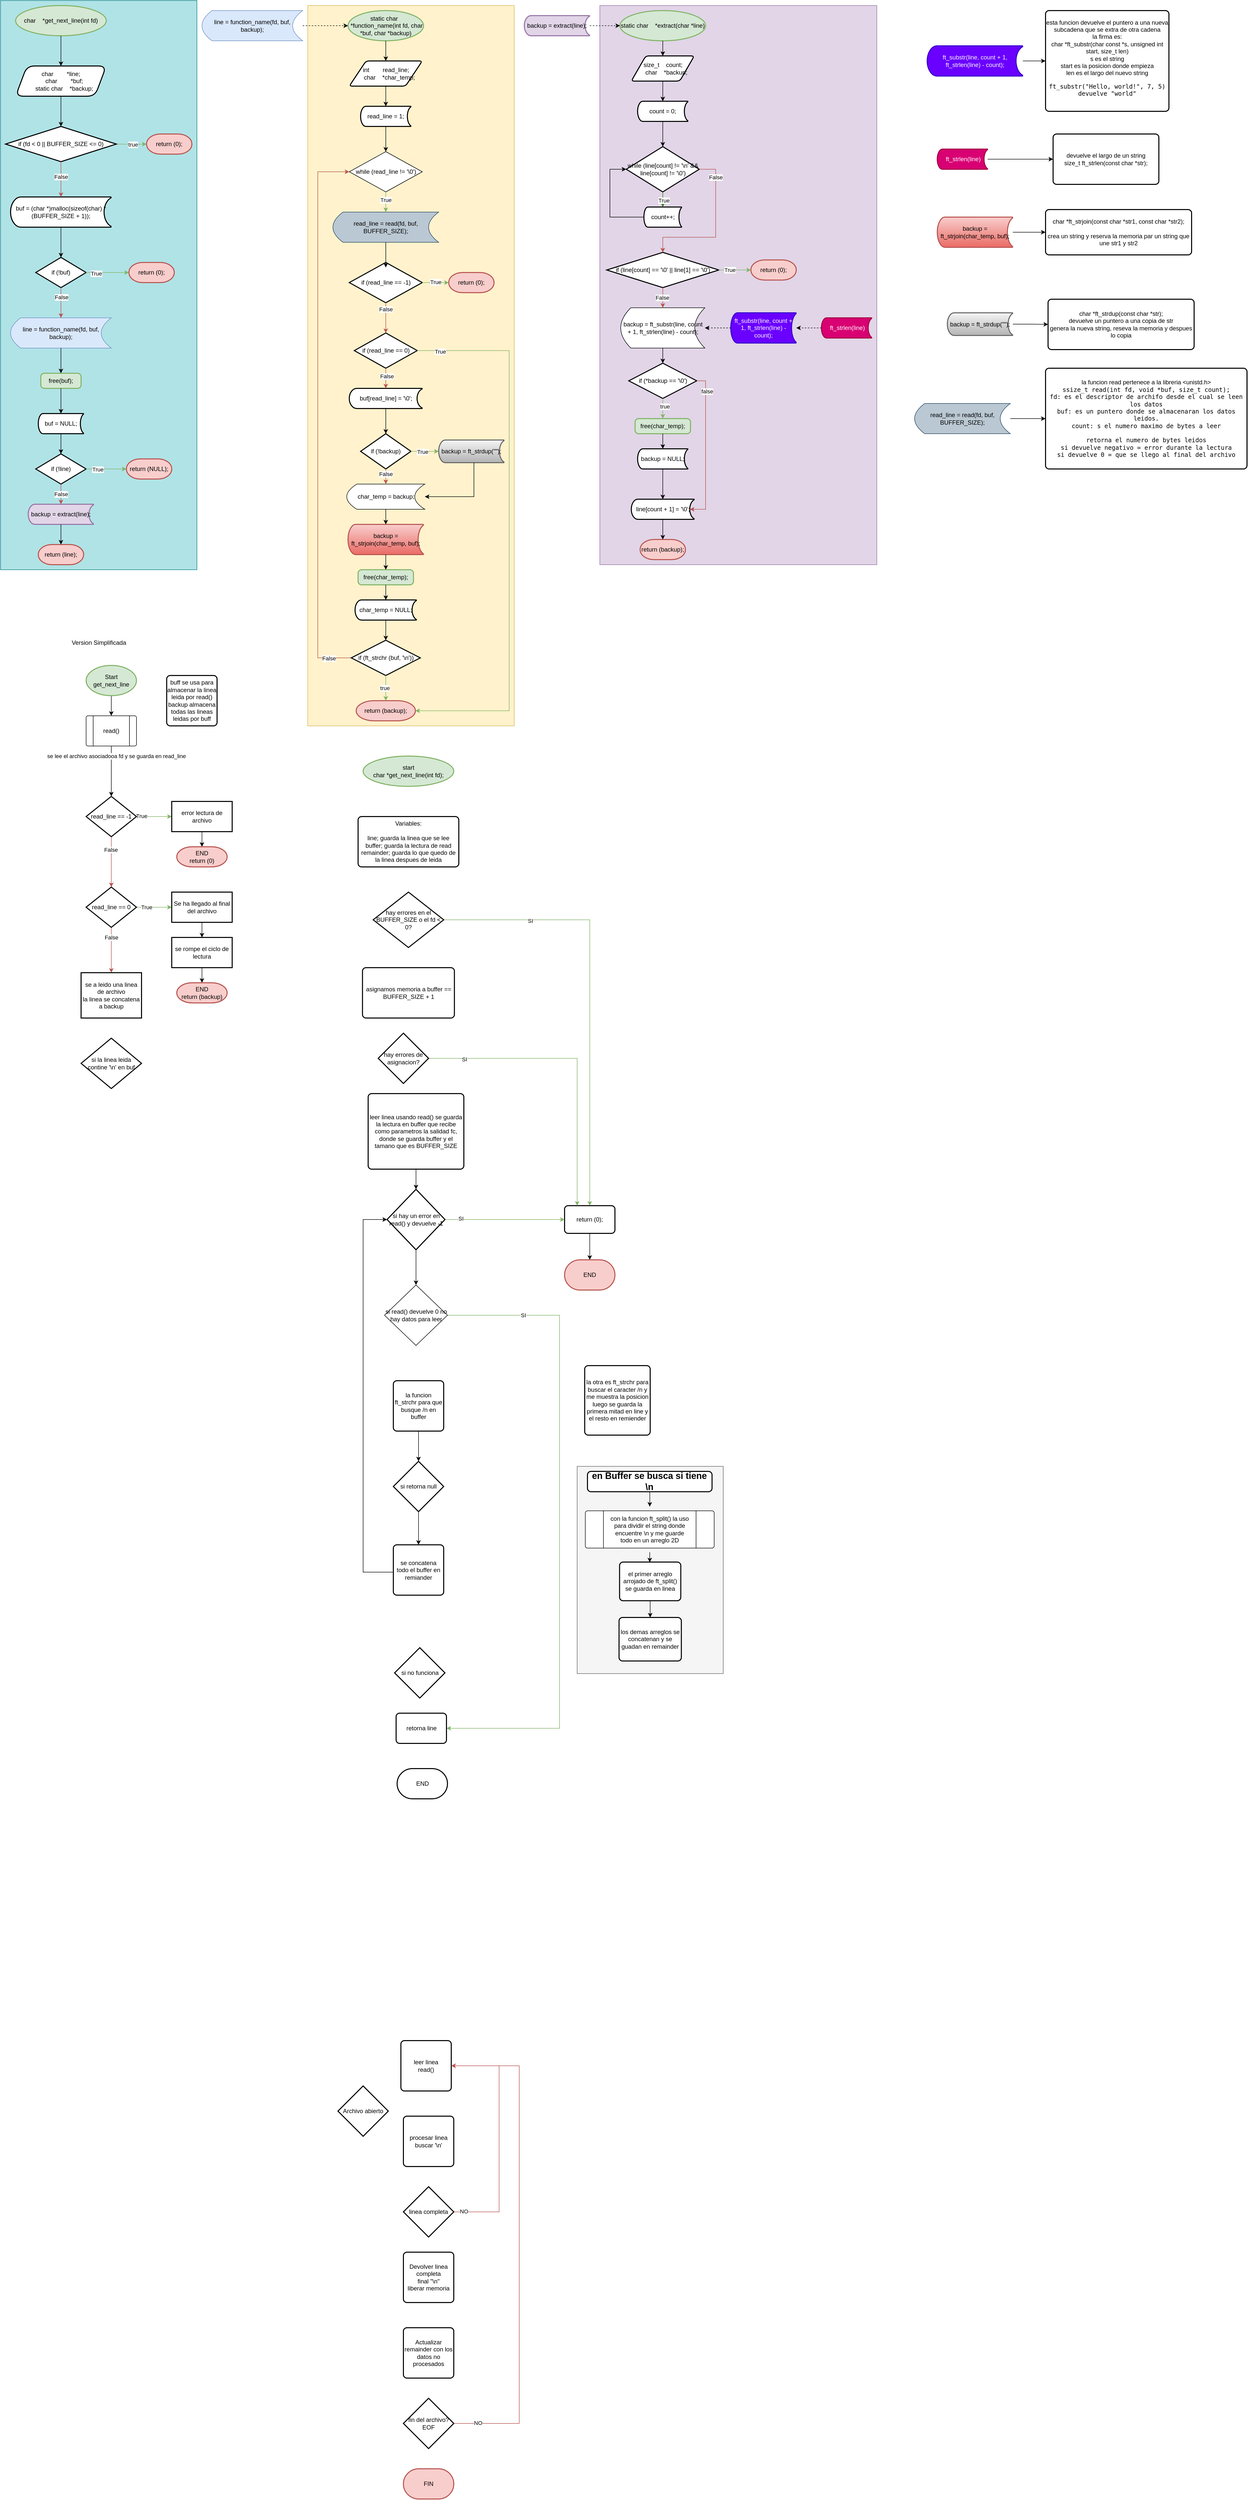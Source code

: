 <mxfile version="21.6.8" type="github">
  <diagram name="Page-1" id="OSPce-yFw67WcBIM2orQ">
    <mxGraphModel dx="759" dy="1126" grid="1" gridSize="10" guides="1" tooltips="1" connect="1" arrows="1" fold="1" page="1" pageScale="1" pageWidth="850" pageHeight="1100" math="0" shadow="0">
      <root>
        <mxCell id="0" />
        <mxCell id="1" parent="0" />
        <mxCell id="i4OlTnIS3b3Mg1XfSlxI-40" value="" style="group" parent="1" vertex="1" connectable="0">
          <mxGeometry width="390" height="1130" as="geometry" />
        </mxCell>
        <mxCell id="i4OlTnIS3b3Mg1XfSlxI-39" value="" style="group;fillColor=#b0e3e6;strokeColor=#0e8088;container=0;" parent="i4OlTnIS3b3Mg1XfSlxI-40" vertex="1" connectable="0">
          <mxGeometry width="390" height="1130" as="geometry" />
        </mxCell>
        <mxCell id="i4OlTnIS3b3Mg1XfSlxI-1" value="char&amp;nbsp;&amp;nbsp;&amp;nbsp; *get_next_line(int fd)" style="strokeWidth=2;html=1;shape=mxgraph.flowchart.start_1;whiteSpace=wrap;fillColor=#d5e8d4;strokeColor=#82b366;" parent="i4OlTnIS3b3Mg1XfSlxI-40" vertex="1">
          <mxGeometry x="30" y="10" width="180" height="60" as="geometry" />
        </mxCell>
        <mxCell id="i4OlTnIS3b3Mg1XfSlxI-2" value="char&amp;nbsp;&amp;nbsp;&amp;nbsp; &amp;nbsp;&amp;nbsp;&amp;nbsp; *line;&lt;br&gt;&amp;nbsp;&amp;nbsp; &amp;nbsp;char&amp;nbsp;&amp;nbsp;&amp;nbsp; &amp;nbsp;&amp;nbsp;&amp;nbsp; *buf;&lt;br&gt;&amp;nbsp;&amp;nbsp; &amp;nbsp;static char&amp;nbsp;&amp;nbsp;&amp;nbsp; *backup;" style="shape=parallelogram;html=1;strokeWidth=2;perimeter=parallelogramPerimeter;whiteSpace=wrap;rounded=1;arcSize=30;size=0.125;" parent="i4OlTnIS3b3Mg1XfSlxI-40" vertex="1">
          <mxGeometry x="30" y="130" width="180" height="60" as="geometry" />
        </mxCell>
        <mxCell id="i4OlTnIS3b3Mg1XfSlxI-3" style="edgeStyle=orthogonalEdgeStyle;rounded=0;orthogonalLoop=1;jettySize=auto;html=1;" parent="i4OlTnIS3b3Mg1XfSlxI-40" source="i4OlTnIS3b3Mg1XfSlxI-1" target="i4OlTnIS3b3Mg1XfSlxI-2" edge="1">
          <mxGeometry relative="1" as="geometry" />
        </mxCell>
        <mxCell id="i4OlTnIS3b3Mg1XfSlxI-28" style="edgeStyle=orthogonalEdgeStyle;rounded=0;orthogonalLoop=1;jettySize=auto;html=1;fillColor=#d5e8d4;strokeColor=#82b366;entryX=0;entryY=0.5;entryDx=0;entryDy=0;entryPerimeter=0;" parent="i4OlTnIS3b3Mg1XfSlxI-40" target="i4OlTnIS3b3Mg1XfSlxI-7" edge="1">
          <mxGeometry relative="1" as="geometry">
            <mxPoint x="228" y="285" as="sourcePoint" />
            <mxPoint x="288" y="285" as="targetPoint" />
          </mxGeometry>
        </mxCell>
        <mxCell id="i4OlTnIS3b3Mg1XfSlxI-31" value="true" style="edgeLabel;html=1;align=center;verticalAlign=middle;resizable=0;points=[];" parent="i4OlTnIS3b3Mg1XfSlxI-28" vertex="1" connectable="0">
          <mxGeometry y="-3" relative="1" as="geometry">
            <mxPoint as="offset" />
          </mxGeometry>
        </mxCell>
        <mxCell id="i4OlTnIS3b3Mg1XfSlxI-4" value="if (fd &amp;lt; 0 || BUFFER_SIZE &amp;lt;= 0)" style="strokeWidth=2;html=1;shape=mxgraph.flowchart.decision;whiteSpace=wrap;" parent="i4OlTnIS3b3Mg1XfSlxI-40" vertex="1">
          <mxGeometry x="10" y="250" width="220" height="70" as="geometry" />
        </mxCell>
        <mxCell id="i4OlTnIS3b3Mg1XfSlxI-18" style="edgeStyle=orthogonalEdgeStyle;rounded=0;orthogonalLoop=1;jettySize=auto;html=1;" parent="i4OlTnIS3b3Mg1XfSlxI-40" source="i4OlTnIS3b3Mg1XfSlxI-2" target="i4OlTnIS3b3Mg1XfSlxI-4" edge="1">
          <mxGeometry relative="1" as="geometry" />
        </mxCell>
        <mxCell id="i4OlTnIS3b3Mg1XfSlxI-5" value="buf = (char *)malloc(sizeof(char) * (BUFFER_SIZE + 1));" style="strokeWidth=2;html=1;shape=mxgraph.flowchart.stored_data;whiteSpace=wrap;" parent="i4OlTnIS3b3Mg1XfSlxI-40" vertex="1">
          <mxGeometry x="20" y="390" width="200" height="60" as="geometry" />
        </mxCell>
        <mxCell id="i4OlTnIS3b3Mg1XfSlxI-19" style="edgeStyle=orthogonalEdgeStyle;rounded=0;orthogonalLoop=1;jettySize=auto;html=1;fillColor=#f8cecc;strokeColor=#b85450;" parent="i4OlTnIS3b3Mg1XfSlxI-40" source="i4OlTnIS3b3Mg1XfSlxI-4" target="i4OlTnIS3b3Mg1XfSlxI-5" edge="1">
          <mxGeometry relative="1" as="geometry" />
        </mxCell>
        <mxCell id="i4OlTnIS3b3Mg1XfSlxI-36" value="False" style="edgeLabel;html=1;align=center;verticalAlign=middle;resizable=0;points=[];" parent="i4OlTnIS3b3Mg1XfSlxI-19" vertex="1" connectable="0">
          <mxGeometry x="0.057" y="2" relative="1" as="geometry">
            <mxPoint x="-2" y="-7" as="offset" />
          </mxGeometry>
        </mxCell>
        <mxCell id="i4OlTnIS3b3Mg1XfSlxI-6" value="if (!buf)" style="strokeWidth=2;html=1;shape=mxgraph.flowchart.decision;whiteSpace=wrap;" parent="i4OlTnIS3b3Mg1XfSlxI-40" vertex="1">
          <mxGeometry x="70" y="510" width="100" height="60" as="geometry" />
        </mxCell>
        <mxCell id="i4OlTnIS3b3Mg1XfSlxI-20" style="edgeStyle=orthogonalEdgeStyle;rounded=0;orthogonalLoop=1;jettySize=auto;html=1;" parent="i4OlTnIS3b3Mg1XfSlxI-40" source="i4OlTnIS3b3Mg1XfSlxI-5" target="i4OlTnIS3b3Mg1XfSlxI-6" edge="1">
          <mxGeometry relative="1" as="geometry" />
        </mxCell>
        <mxCell id="i4OlTnIS3b3Mg1XfSlxI-7" value="return (0);" style="strokeWidth=2;html=1;shape=mxgraph.flowchart.terminator;whiteSpace=wrap;fillColor=#f8cecc;strokeColor=#b85450;" parent="i4OlTnIS3b3Mg1XfSlxI-40" vertex="1">
          <mxGeometry x="290" y="265" width="90" height="40" as="geometry" />
        </mxCell>
        <mxCell id="i4OlTnIS3b3Mg1XfSlxI-8" value="return (0);" style="strokeWidth=2;html=1;shape=mxgraph.flowchart.terminator;whiteSpace=wrap;fillColor=#f8cecc;strokeColor=#b85450;" parent="i4OlTnIS3b3Mg1XfSlxI-40" vertex="1">
          <mxGeometry x="255" y="520" width="90" height="40" as="geometry" />
        </mxCell>
        <mxCell id="i4OlTnIS3b3Mg1XfSlxI-27" style="edgeStyle=orthogonalEdgeStyle;rounded=0;orthogonalLoop=1;jettySize=auto;html=1;fillColor=#d5e8d4;strokeColor=#82b366;" parent="i4OlTnIS3b3Mg1XfSlxI-40" source="i4OlTnIS3b3Mg1XfSlxI-6" target="i4OlTnIS3b3Mg1XfSlxI-8" edge="1">
          <mxGeometry relative="1" as="geometry" />
        </mxCell>
        <mxCell id="i4OlTnIS3b3Mg1XfSlxI-32" value="True" style="edgeLabel;html=1;align=center;verticalAlign=middle;resizable=0;points=[];" parent="i4OlTnIS3b3Mg1XfSlxI-27" vertex="1" connectable="0">
          <mxGeometry x="-0.529" y="-2" relative="1" as="geometry">
            <mxPoint as="offset" />
          </mxGeometry>
        </mxCell>
        <mxCell id="i4OlTnIS3b3Mg1XfSlxI-9" value="line = function_name(fd, buf, backup);" style="shape=dataStorage;whiteSpace=wrap;html=1;fixedSize=1;fillColor=#dae8fc;strokeColor=#6c8ebf;" parent="i4OlTnIS3b3Mg1XfSlxI-40" vertex="1">
          <mxGeometry x="20" y="630" width="200" height="60" as="geometry" />
        </mxCell>
        <mxCell id="i4OlTnIS3b3Mg1XfSlxI-21" style="edgeStyle=orthogonalEdgeStyle;rounded=0;orthogonalLoop=1;jettySize=auto;html=1;entryX=0.5;entryY=0;entryDx=0;entryDy=0;fillColor=#f8cecc;strokeColor=#b85450;" parent="i4OlTnIS3b3Mg1XfSlxI-40" source="i4OlTnIS3b3Mg1XfSlxI-6" target="i4OlTnIS3b3Mg1XfSlxI-9" edge="1">
          <mxGeometry relative="1" as="geometry" />
        </mxCell>
        <mxCell id="i4OlTnIS3b3Mg1XfSlxI-35" value="False" style="edgeLabel;html=1;align=center;verticalAlign=middle;resizable=0;points=[];" parent="i4OlTnIS3b3Mg1XfSlxI-21" vertex="1" connectable="0">
          <mxGeometry x="-0.367" y="1" relative="1" as="geometry">
            <mxPoint as="offset" />
          </mxGeometry>
        </mxCell>
        <mxCell id="i4OlTnIS3b3Mg1XfSlxI-11" value="free(buf);" style="rounded=1;whiteSpace=wrap;html=1;absoluteArcSize=1;arcSize=14;strokeWidth=2;fillColor=#d5e8d4;strokeColor=#82b366;" parent="i4OlTnIS3b3Mg1XfSlxI-40" vertex="1">
          <mxGeometry x="80" y="740" width="80" height="30" as="geometry" />
        </mxCell>
        <mxCell id="i4OlTnIS3b3Mg1XfSlxI-22" style="edgeStyle=orthogonalEdgeStyle;rounded=0;orthogonalLoop=1;jettySize=auto;html=1;" parent="i4OlTnIS3b3Mg1XfSlxI-40" source="i4OlTnIS3b3Mg1XfSlxI-9" target="i4OlTnIS3b3Mg1XfSlxI-11" edge="1">
          <mxGeometry relative="1" as="geometry" />
        </mxCell>
        <mxCell id="i4OlTnIS3b3Mg1XfSlxI-12" value="buf = NULL;" style="strokeWidth=2;html=1;shape=mxgraph.flowchart.stored_data;whiteSpace=wrap;" parent="i4OlTnIS3b3Mg1XfSlxI-40" vertex="1">
          <mxGeometry x="75" y="820" width="90" height="40" as="geometry" />
        </mxCell>
        <mxCell id="i4OlTnIS3b3Mg1XfSlxI-23" style="edgeStyle=orthogonalEdgeStyle;rounded=0;orthogonalLoop=1;jettySize=auto;html=1;entryX=0.5;entryY=0;entryDx=0;entryDy=0;entryPerimeter=0;" parent="i4OlTnIS3b3Mg1XfSlxI-40" source="i4OlTnIS3b3Mg1XfSlxI-11" target="i4OlTnIS3b3Mg1XfSlxI-12" edge="1">
          <mxGeometry relative="1" as="geometry" />
        </mxCell>
        <mxCell id="i4OlTnIS3b3Mg1XfSlxI-13" value="if (!line)" style="strokeWidth=2;html=1;shape=mxgraph.flowchart.decision;whiteSpace=wrap;" parent="i4OlTnIS3b3Mg1XfSlxI-40" vertex="1">
          <mxGeometry x="70" y="900" width="100" height="60" as="geometry" />
        </mxCell>
        <mxCell id="i4OlTnIS3b3Mg1XfSlxI-24" style="edgeStyle=orthogonalEdgeStyle;rounded=0;orthogonalLoop=1;jettySize=auto;html=1;" parent="i4OlTnIS3b3Mg1XfSlxI-40" source="i4OlTnIS3b3Mg1XfSlxI-12" target="i4OlTnIS3b3Mg1XfSlxI-13" edge="1">
          <mxGeometry relative="1" as="geometry" />
        </mxCell>
        <mxCell id="i4OlTnIS3b3Mg1XfSlxI-14" value="backup = extract(line);" style="strokeWidth=2;html=1;shape=mxgraph.flowchart.stored_data;whiteSpace=wrap;fillColor=#e1d5e7;strokeColor=#9673a6;" parent="i4OlTnIS3b3Mg1XfSlxI-40" vertex="1">
          <mxGeometry x="55" y="1000" width="130" height="40" as="geometry" />
        </mxCell>
        <mxCell id="i4OlTnIS3b3Mg1XfSlxI-25" style="edgeStyle=orthogonalEdgeStyle;rounded=0;orthogonalLoop=1;jettySize=auto;html=1;fillColor=#f8cecc;strokeColor=#b85450;" parent="i4OlTnIS3b3Mg1XfSlxI-40" source="i4OlTnIS3b3Mg1XfSlxI-13" target="i4OlTnIS3b3Mg1XfSlxI-14" edge="1">
          <mxGeometry relative="1" as="geometry" />
        </mxCell>
        <mxCell id="i4OlTnIS3b3Mg1XfSlxI-34" value="False" style="edgeLabel;html=1;align=center;verticalAlign=middle;resizable=0;points=[];" parent="i4OlTnIS3b3Mg1XfSlxI-25" vertex="1" connectable="0">
          <mxGeometry relative="1" as="geometry">
            <mxPoint as="offset" />
          </mxGeometry>
        </mxCell>
        <mxCell id="i4OlTnIS3b3Mg1XfSlxI-15" value="return (line);" style="strokeWidth=2;html=1;shape=mxgraph.flowchart.terminator;whiteSpace=wrap;fillColor=#f8cecc;strokeColor=#b85450;" parent="i4OlTnIS3b3Mg1XfSlxI-40" vertex="1">
          <mxGeometry x="75" y="1080" width="90" height="40" as="geometry" />
        </mxCell>
        <mxCell id="i4OlTnIS3b3Mg1XfSlxI-26" style="edgeStyle=orthogonalEdgeStyle;rounded=0;orthogonalLoop=1;jettySize=auto;html=1;" parent="i4OlTnIS3b3Mg1XfSlxI-40" source="i4OlTnIS3b3Mg1XfSlxI-14" target="i4OlTnIS3b3Mg1XfSlxI-15" edge="1">
          <mxGeometry relative="1" as="geometry" />
        </mxCell>
        <mxCell id="i4OlTnIS3b3Mg1XfSlxI-29" value="return (NULL);" style="strokeWidth=2;html=1;shape=mxgraph.flowchart.terminator;whiteSpace=wrap;fillColor=#f8cecc;strokeColor=#b85450;" parent="i4OlTnIS3b3Mg1XfSlxI-40" vertex="1">
          <mxGeometry x="250" y="910" width="90" height="40" as="geometry" />
        </mxCell>
        <mxCell id="i4OlTnIS3b3Mg1XfSlxI-30" style="edgeStyle=orthogonalEdgeStyle;rounded=0;orthogonalLoop=1;jettySize=auto;html=1;fillColor=#d5e8d4;strokeColor=#82b366;" parent="i4OlTnIS3b3Mg1XfSlxI-40" source="i4OlTnIS3b3Mg1XfSlxI-13" target="i4OlTnIS3b3Mg1XfSlxI-29" edge="1">
          <mxGeometry relative="1" as="geometry" />
        </mxCell>
        <mxCell id="i4OlTnIS3b3Mg1XfSlxI-33" value="True" style="edgeLabel;html=1;align=center;verticalAlign=middle;resizable=0;points=[];" parent="i4OlTnIS3b3Mg1XfSlxI-30" vertex="1" connectable="0">
          <mxGeometry x="-0.425" y="-1" relative="1" as="geometry">
            <mxPoint as="offset" />
          </mxGeometry>
        </mxCell>
        <mxCell id="i4OlTnIS3b3Mg1XfSlxI-196" style="edgeStyle=orthogonalEdgeStyle;rounded=0;orthogonalLoop=1;jettySize=auto;html=1;" parent="1" source="i4OlTnIS3b3Mg1XfSlxI-46" target="i4OlTnIS3b3Mg1XfSlxI-193" edge="1">
          <mxGeometry relative="1" as="geometry" />
        </mxCell>
        <mxCell id="i4OlTnIS3b3Mg1XfSlxI-46" value="read_line = read(fd, buf, BUFFER_SIZE);" style="shape=dataStorage;whiteSpace=wrap;html=1;fixedSize=1;fillColor=#bac8d3;strokeColor=#23445d;" parent="1" vertex="1">
          <mxGeometry x="1815" y="800" width="190" height="60" as="geometry" />
        </mxCell>
        <mxCell id="i4OlTnIS3b3Mg1XfSlxI-191" style="edgeStyle=orthogonalEdgeStyle;rounded=0;orthogonalLoop=1;jettySize=auto;html=1;" parent="1" source="i4OlTnIS3b3Mg1XfSlxI-52" target="i4OlTnIS3b3Mg1XfSlxI-190" edge="1">
          <mxGeometry relative="1" as="geometry" />
        </mxCell>
        <mxCell id="i4OlTnIS3b3Mg1XfSlxI-52" value="backup = ft_strdup(&quot;&quot;);" style="strokeWidth=2;html=1;shape=mxgraph.flowchart.stored_data;whiteSpace=wrap;fillColor=#f5f5f5;gradientColor=#b3b3b3;strokeColor=#666666;" parent="1" vertex="1">
          <mxGeometry x="1880" y="620" width="130" height="45" as="geometry" />
        </mxCell>
        <mxCell id="i4OlTnIS3b3Mg1XfSlxI-189" style="edgeStyle=orthogonalEdgeStyle;rounded=0;orthogonalLoop=1;jettySize=auto;html=1;entryX=0;entryY=0.5;entryDx=0;entryDy=0;" parent="1" source="i4OlTnIS3b3Mg1XfSlxI-55" target="i4OlTnIS3b3Mg1XfSlxI-188" edge="1">
          <mxGeometry relative="1" as="geometry" />
        </mxCell>
        <mxCell id="i4OlTnIS3b3Mg1XfSlxI-55" value="backup = ft_strjoin(char_temp, buf);" style="strokeWidth=2;html=1;shape=mxgraph.flowchart.stored_data;whiteSpace=wrap;fillColor=#f8cecc;gradientColor=#ea6b66;strokeColor=#b85450;" parent="1" vertex="1">
          <mxGeometry x="1860" y="430" width="150" height="60" as="geometry" />
        </mxCell>
        <mxCell id="i4OlTnIS3b3Mg1XfSlxI-187" style="edgeStyle=orthogonalEdgeStyle;rounded=0;orthogonalLoop=1;jettySize=auto;html=1;" parent="1" source="i4OlTnIS3b3Mg1XfSlxI-141" target="i4OlTnIS3b3Mg1XfSlxI-186" edge="1">
          <mxGeometry relative="1" as="geometry" />
        </mxCell>
        <mxCell id="i4OlTnIS3b3Mg1XfSlxI-141" value="&amp;nbsp;ft_strlen(line)" style="strokeWidth=2;html=1;shape=mxgraph.flowchart.stored_data;whiteSpace=wrap;fillColor=#d80073;strokeColor=#A50040;fontColor=#ffffff;" parent="1" vertex="1">
          <mxGeometry x="1860" y="295" width="100" height="40" as="geometry" />
        </mxCell>
        <mxCell id="i4OlTnIS3b3Mg1XfSlxI-185" style="edgeStyle=orthogonalEdgeStyle;rounded=0;orthogonalLoop=1;jettySize=auto;html=1;" parent="1" source="i4OlTnIS3b3Mg1XfSlxI-142" target="i4OlTnIS3b3Mg1XfSlxI-184" edge="1">
          <mxGeometry relative="1" as="geometry" />
        </mxCell>
        <mxCell id="i4OlTnIS3b3Mg1XfSlxI-142" value="ft_substr(line, count + 1, ft_strlen(line) - count);" style="strokeWidth=2;html=1;shape=mxgraph.flowchart.stored_data;whiteSpace=wrap;fillColor=#6a00ff;strokeColor=#3700CC;fontColor=#ffffff;" parent="1" vertex="1">
          <mxGeometry x="1840" y="90" width="190" height="60" as="geometry" />
        </mxCell>
        <mxCell id="i4OlTnIS3b3Mg1XfSlxI-179" value="" style="group" parent="1" vertex="1" connectable="0">
          <mxGeometry x="1040" y="10" width="700" height="1110" as="geometry" />
        </mxCell>
        <mxCell id="i4OlTnIS3b3Mg1XfSlxI-177" value="" style="group" parent="i4OlTnIS3b3Mg1XfSlxI-179" vertex="1" connectable="0">
          <mxGeometry x="150" width="550" height="1110" as="geometry" />
        </mxCell>
        <mxCell id="i4OlTnIS3b3Mg1XfSlxI-176" value="" style="group;fillColor=#e1d5e7;strokeColor=#9673a6;container=0;" parent="i4OlTnIS3b3Mg1XfSlxI-177" vertex="1" connectable="0">
          <mxGeometry width="550" height="1110" as="geometry" />
        </mxCell>
        <mxCell id="i4OlTnIS3b3Mg1XfSlxI-131" value="static char&amp;nbsp;&amp;nbsp;&amp;nbsp; *extract(char *line)" style="strokeWidth=2;html=1;shape=mxgraph.flowchart.start_1;whiteSpace=wrap;fillColor=#d5e8d4;strokeColor=#82b366;" parent="i4OlTnIS3b3Mg1XfSlxI-177" vertex="1">
          <mxGeometry x="40" y="10" width="170" height="60" as="geometry" />
        </mxCell>
        <mxCell id="i4OlTnIS3b3Mg1XfSlxI-132" value="size_t&amp;nbsp;&amp;nbsp;&amp;nbsp; count;&lt;br&gt;&amp;nbsp;&amp;nbsp; &amp;nbsp;char&amp;nbsp;&amp;nbsp;&amp;nbsp; *backup;&lt;br&gt;" style="shape=parallelogram;html=1;strokeWidth=2;perimeter=parallelogramPerimeter;whiteSpace=wrap;rounded=1;arcSize=12;size=0.23;" parent="i4OlTnIS3b3Mg1XfSlxI-177" vertex="1">
          <mxGeometry x="62.5" y="100" width="125" height="50" as="geometry" />
        </mxCell>
        <mxCell id="i4OlTnIS3b3Mg1XfSlxI-153" style="edgeStyle=orthogonalEdgeStyle;rounded=0;orthogonalLoop=1;jettySize=auto;html=1;" parent="i4OlTnIS3b3Mg1XfSlxI-177" source="i4OlTnIS3b3Mg1XfSlxI-131" target="i4OlTnIS3b3Mg1XfSlxI-132" edge="1">
          <mxGeometry relative="1" as="geometry" />
        </mxCell>
        <mxCell id="i4OlTnIS3b3Mg1XfSlxI-135" value="count = 0;" style="strokeWidth=2;html=1;shape=mxgraph.flowchart.stored_data;whiteSpace=wrap;" parent="i4OlTnIS3b3Mg1XfSlxI-177" vertex="1">
          <mxGeometry x="75" y="190" width="100" height="40" as="geometry" />
        </mxCell>
        <mxCell id="i4OlTnIS3b3Mg1XfSlxI-154" style="edgeStyle=orthogonalEdgeStyle;rounded=0;orthogonalLoop=1;jettySize=auto;html=1;" parent="i4OlTnIS3b3Mg1XfSlxI-177" source="i4OlTnIS3b3Mg1XfSlxI-132" target="i4OlTnIS3b3Mg1XfSlxI-135" edge="1">
          <mxGeometry relative="1" as="geometry" />
        </mxCell>
        <mxCell id="i4OlTnIS3b3Mg1XfSlxI-136" value="while (line[count] != &#39;\n&#39; &amp;amp;&amp;amp; line[count] != &#39;\0&#39;)" style="strokeWidth=2;html=1;shape=mxgraph.flowchart.decision;whiteSpace=wrap;" parent="i4OlTnIS3b3Mg1XfSlxI-177" vertex="1">
          <mxGeometry x="52.5" y="280" width="145" height="90" as="geometry" />
        </mxCell>
        <mxCell id="i4OlTnIS3b3Mg1XfSlxI-155" style="edgeStyle=orthogonalEdgeStyle;rounded=0;orthogonalLoop=1;jettySize=auto;html=1;entryX=0.5;entryY=0;entryDx=0;entryDy=0;entryPerimeter=0;" parent="i4OlTnIS3b3Mg1XfSlxI-177" source="i4OlTnIS3b3Mg1XfSlxI-135" target="i4OlTnIS3b3Mg1XfSlxI-136" edge="1">
          <mxGeometry relative="1" as="geometry" />
        </mxCell>
        <mxCell id="i4OlTnIS3b3Mg1XfSlxI-157" style="edgeStyle=orthogonalEdgeStyle;rounded=0;orthogonalLoop=1;jettySize=auto;html=1;entryX=0;entryY=0.5;entryDx=0;entryDy=0;entryPerimeter=0;" parent="i4OlTnIS3b3Mg1XfSlxI-177" source="i4OlTnIS3b3Mg1XfSlxI-137" target="i4OlTnIS3b3Mg1XfSlxI-136" edge="1">
          <mxGeometry relative="1" as="geometry">
            <Array as="points">
              <mxPoint x="20" y="420" />
              <mxPoint x="20" y="325" />
            </Array>
          </mxGeometry>
        </mxCell>
        <mxCell id="i4OlTnIS3b3Mg1XfSlxI-137" value="count++;" style="strokeWidth=2;html=1;shape=mxgraph.flowchart.stored_data;whiteSpace=wrap;" parent="i4OlTnIS3b3Mg1XfSlxI-177" vertex="1">
          <mxGeometry x="87.5" y="400" width="75" height="40" as="geometry" />
        </mxCell>
        <mxCell id="i4OlTnIS3b3Mg1XfSlxI-156" style="edgeStyle=orthogonalEdgeStyle;rounded=0;orthogonalLoop=1;jettySize=auto;html=1;entryX=0.5;entryY=0;entryDx=0;entryDy=0;entryPerimeter=0;fillColor=#60a917;strokeColor=#2D7600;" parent="i4OlTnIS3b3Mg1XfSlxI-177" source="i4OlTnIS3b3Mg1XfSlxI-136" target="i4OlTnIS3b3Mg1XfSlxI-137" edge="1">
          <mxGeometry relative="1" as="geometry" />
        </mxCell>
        <mxCell id="i4OlTnIS3b3Mg1XfSlxI-158" value="True" style="edgeLabel;html=1;align=center;verticalAlign=middle;resizable=0;points=[];" parent="i4OlTnIS3b3Mg1XfSlxI-156" vertex="1" connectable="0">
          <mxGeometry x="0.48" y="2" relative="1" as="geometry">
            <mxPoint as="offset" />
          </mxGeometry>
        </mxCell>
        <mxCell id="i4OlTnIS3b3Mg1XfSlxI-138" value="if (line[count] == &#39;\0&#39; || line[1] == &#39;\0&#39;)" style="strokeWidth=2;html=1;shape=mxgraph.flowchart.decision;whiteSpace=wrap;" parent="i4OlTnIS3b3Mg1XfSlxI-177" vertex="1">
          <mxGeometry x="13.75" y="490" width="222.5" height="70" as="geometry" />
        </mxCell>
        <mxCell id="i4OlTnIS3b3Mg1XfSlxI-159" style="edgeStyle=orthogonalEdgeStyle;rounded=0;orthogonalLoop=1;jettySize=auto;html=1;entryX=0.5;entryY=0;entryDx=0;entryDy=0;entryPerimeter=0;fillColor=#f8cecc;strokeColor=#b85450;" parent="i4OlTnIS3b3Mg1XfSlxI-177" source="i4OlTnIS3b3Mg1XfSlxI-136" target="i4OlTnIS3b3Mg1XfSlxI-138" edge="1">
          <mxGeometry relative="1" as="geometry">
            <Array as="points">
              <mxPoint x="230" y="325" />
              <mxPoint x="230" y="460" />
              <mxPoint x="125" y="460" />
            </Array>
          </mxGeometry>
        </mxCell>
        <mxCell id="i4OlTnIS3b3Mg1XfSlxI-160" value="False" style="edgeLabel;html=1;align=center;verticalAlign=middle;resizable=0;points=[];" parent="i4OlTnIS3b3Mg1XfSlxI-159" vertex="1" connectable="0">
          <mxGeometry x="-0.679" relative="1" as="geometry">
            <mxPoint as="offset" />
          </mxGeometry>
        </mxCell>
        <mxCell id="i4OlTnIS3b3Mg1XfSlxI-140" value="return (0);" style="strokeWidth=2;html=1;shape=mxgraph.flowchart.terminator;whiteSpace=wrap;fillColor=#f8cecc;strokeColor=#b85450;" parent="i4OlTnIS3b3Mg1XfSlxI-177" vertex="1">
          <mxGeometry x="300" y="505" width="90" height="40" as="geometry" />
        </mxCell>
        <mxCell id="i4OlTnIS3b3Mg1XfSlxI-161" style="edgeStyle=orthogonalEdgeStyle;rounded=0;orthogonalLoop=1;jettySize=auto;html=1;entryX=0;entryY=0.5;entryDx=0;entryDy=0;entryPerimeter=0;fillColor=#d5e8d4;strokeColor=#82b366;" parent="i4OlTnIS3b3Mg1XfSlxI-177" source="i4OlTnIS3b3Mg1XfSlxI-138" target="i4OlTnIS3b3Mg1XfSlxI-140" edge="1">
          <mxGeometry relative="1" as="geometry" />
        </mxCell>
        <mxCell id="i4OlTnIS3b3Mg1XfSlxI-162" value="True" style="edgeLabel;html=1;align=center;verticalAlign=middle;resizable=0;points=[];" parent="i4OlTnIS3b3Mg1XfSlxI-161" vertex="1" connectable="0">
          <mxGeometry x="-0.349" relative="1" as="geometry">
            <mxPoint as="offset" />
          </mxGeometry>
        </mxCell>
        <mxCell id="i4OlTnIS3b3Mg1XfSlxI-143" value="&amp;nbsp;ft_strlen(line)" style="strokeWidth=2;html=1;shape=mxgraph.flowchart.stored_data;whiteSpace=wrap;fillColor=#d80073;strokeColor=#A50040;fontColor=#ffffff;" parent="i4OlTnIS3b3Mg1XfSlxI-177" vertex="1">
          <mxGeometry x="440" y="620" width="100" height="40" as="geometry" />
        </mxCell>
        <mxCell id="i4OlTnIS3b3Mg1XfSlxI-144" value="ft_substr(line, count + 1, ft_strlen(line) - count);" style="strokeWidth=2;html=1;shape=mxgraph.flowchart.stored_data;whiteSpace=wrap;fillColor=#6a00ff;strokeColor=#3700CC;fontColor=#ffffff;" parent="i4OlTnIS3b3Mg1XfSlxI-177" vertex="1">
          <mxGeometry x="260" y="610" width="130" height="60" as="geometry" />
        </mxCell>
        <mxCell id="i4OlTnIS3b3Mg1XfSlxI-147" style="edgeStyle=orthogonalEdgeStyle;rounded=0;orthogonalLoop=1;jettySize=auto;html=1;dashed=1;" parent="i4OlTnIS3b3Mg1XfSlxI-177" source="i4OlTnIS3b3Mg1XfSlxI-143" target="i4OlTnIS3b3Mg1XfSlxI-144" edge="1">
          <mxGeometry relative="1" as="geometry" />
        </mxCell>
        <mxCell id="i4OlTnIS3b3Mg1XfSlxI-145" value="backup = ft_substr(line, count + 1, ft_strlen(line) - count);" style="shape=dataStorage;whiteSpace=wrap;html=1;fixedSize=1;" parent="i4OlTnIS3b3Mg1XfSlxI-177" vertex="1">
          <mxGeometry x="41.5" y="600" width="167" height="80" as="geometry" />
        </mxCell>
        <mxCell id="i4OlTnIS3b3Mg1XfSlxI-166" style="edgeStyle=orthogonalEdgeStyle;rounded=0;orthogonalLoop=1;jettySize=auto;html=1;entryX=0.5;entryY=0;entryDx=0;entryDy=0;fillColor=#f8cecc;strokeColor=#b85450;" parent="i4OlTnIS3b3Mg1XfSlxI-177" source="i4OlTnIS3b3Mg1XfSlxI-138" target="i4OlTnIS3b3Mg1XfSlxI-145" edge="1">
          <mxGeometry relative="1" as="geometry" />
        </mxCell>
        <mxCell id="i4OlTnIS3b3Mg1XfSlxI-167" value="False" style="edgeLabel;html=1;align=center;verticalAlign=middle;resizable=0;points=[];" parent="i4OlTnIS3b3Mg1XfSlxI-166" vertex="1" connectable="0">
          <mxGeometry x="0.003" y="-1" relative="1" as="geometry">
            <mxPoint as="offset" />
          </mxGeometry>
        </mxCell>
        <mxCell id="i4OlTnIS3b3Mg1XfSlxI-146" style="edgeStyle=orthogonalEdgeStyle;rounded=0;orthogonalLoop=1;jettySize=auto;html=1;dashed=1;" parent="i4OlTnIS3b3Mg1XfSlxI-177" source="i4OlTnIS3b3Mg1XfSlxI-144" target="i4OlTnIS3b3Mg1XfSlxI-145" edge="1">
          <mxGeometry relative="1" as="geometry" />
        </mxCell>
        <mxCell id="i4OlTnIS3b3Mg1XfSlxI-148" value="if (*backup == &#39;\0&#39;)" style="strokeWidth=2;html=1;shape=mxgraph.flowchart.decision;whiteSpace=wrap;" parent="i4OlTnIS3b3Mg1XfSlxI-177" vertex="1">
          <mxGeometry x="57.5" y="710" width="135" height="70" as="geometry" />
        </mxCell>
        <mxCell id="i4OlTnIS3b3Mg1XfSlxI-168" style="edgeStyle=orthogonalEdgeStyle;rounded=0;orthogonalLoop=1;jettySize=auto;html=1;" parent="i4OlTnIS3b3Mg1XfSlxI-177" source="i4OlTnIS3b3Mg1XfSlxI-145" target="i4OlTnIS3b3Mg1XfSlxI-148" edge="1">
          <mxGeometry relative="1" as="geometry" />
        </mxCell>
        <mxCell id="i4OlTnIS3b3Mg1XfSlxI-149" value="free(char_temp);" style="rounded=1;whiteSpace=wrap;html=1;absoluteArcSize=1;arcSize=14;strokeWidth=2;fillColor=#d5e8d4;strokeColor=#82b366;" parent="i4OlTnIS3b3Mg1XfSlxI-177" vertex="1">
          <mxGeometry x="70" y="820" width="110" height="30" as="geometry" />
        </mxCell>
        <mxCell id="i4OlTnIS3b3Mg1XfSlxI-169" style="edgeStyle=orthogonalEdgeStyle;rounded=0;orthogonalLoop=1;jettySize=auto;html=1;fillColor=#d5e8d4;strokeColor=#82b366;" parent="i4OlTnIS3b3Mg1XfSlxI-177" source="i4OlTnIS3b3Mg1XfSlxI-148" target="i4OlTnIS3b3Mg1XfSlxI-149" edge="1">
          <mxGeometry relative="1" as="geometry" />
        </mxCell>
        <mxCell id="i4OlTnIS3b3Mg1XfSlxI-170" value="true" style="edgeLabel;html=1;align=center;verticalAlign=middle;resizable=0;points=[];" parent="i4OlTnIS3b3Mg1XfSlxI-169" vertex="1" connectable="0">
          <mxGeometry x="-0.233" y="4" relative="1" as="geometry">
            <mxPoint as="offset" />
          </mxGeometry>
        </mxCell>
        <mxCell id="i4OlTnIS3b3Mg1XfSlxI-150" value="backup = NULL;" style="strokeWidth=2;html=1;shape=mxgraph.flowchart.stored_data;whiteSpace=wrap;" parent="i4OlTnIS3b3Mg1XfSlxI-177" vertex="1">
          <mxGeometry x="75" y="880" width="100" height="40" as="geometry" />
        </mxCell>
        <mxCell id="i4OlTnIS3b3Mg1XfSlxI-171" style="edgeStyle=orthogonalEdgeStyle;rounded=0;orthogonalLoop=1;jettySize=auto;html=1;" parent="i4OlTnIS3b3Mg1XfSlxI-177" source="i4OlTnIS3b3Mg1XfSlxI-149" target="i4OlTnIS3b3Mg1XfSlxI-150" edge="1">
          <mxGeometry relative="1" as="geometry" />
        </mxCell>
        <mxCell id="i4OlTnIS3b3Mg1XfSlxI-151" value="line[count + 1] = &#39;\0&#39;;" style="strokeWidth=2;html=1;shape=mxgraph.flowchart.stored_data;whiteSpace=wrap;" parent="i4OlTnIS3b3Mg1XfSlxI-177" vertex="1">
          <mxGeometry x="62.5" y="980" width="125" height="40" as="geometry" />
        </mxCell>
        <mxCell id="i4OlTnIS3b3Mg1XfSlxI-172" style="edgeStyle=orthogonalEdgeStyle;rounded=0;orthogonalLoop=1;jettySize=auto;html=1;entryX=0.93;entryY=0.5;entryDx=0;entryDy=0;entryPerimeter=0;fillColor=#f8cecc;strokeColor=#b85450;" parent="i4OlTnIS3b3Mg1XfSlxI-177" source="i4OlTnIS3b3Mg1XfSlxI-148" target="i4OlTnIS3b3Mg1XfSlxI-151" edge="1">
          <mxGeometry relative="1" as="geometry">
            <Array as="points">
              <mxPoint x="210" y="745" />
              <mxPoint x="210" y="1000" />
            </Array>
          </mxGeometry>
        </mxCell>
        <mxCell id="i4OlTnIS3b3Mg1XfSlxI-173" value="false" style="edgeLabel;html=1;align=center;verticalAlign=middle;resizable=0;points=[];" parent="i4OlTnIS3b3Mg1XfSlxI-172" vertex="1" connectable="0">
          <mxGeometry x="-0.753" y="3" relative="1" as="geometry">
            <mxPoint y="1" as="offset" />
          </mxGeometry>
        </mxCell>
        <mxCell id="i4OlTnIS3b3Mg1XfSlxI-174" style="edgeStyle=orthogonalEdgeStyle;rounded=0;orthogonalLoop=1;jettySize=auto;html=1;" parent="i4OlTnIS3b3Mg1XfSlxI-177" source="i4OlTnIS3b3Mg1XfSlxI-150" target="i4OlTnIS3b3Mg1XfSlxI-151" edge="1">
          <mxGeometry relative="1" as="geometry" />
        </mxCell>
        <mxCell id="i4OlTnIS3b3Mg1XfSlxI-152" value="return (backup);" style="strokeWidth=2;html=1;shape=mxgraph.flowchart.terminator;whiteSpace=wrap;fillColor=#f8cecc;strokeColor=#b85450;" parent="i4OlTnIS3b3Mg1XfSlxI-177" vertex="1">
          <mxGeometry x="80" y="1060" width="90" height="40" as="geometry" />
        </mxCell>
        <mxCell id="i4OlTnIS3b3Mg1XfSlxI-175" style="edgeStyle=orthogonalEdgeStyle;rounded=0;orthogonalLoop=1;jettySize=auto;html=1;" parent="i4OlTnIS3b3Mg1XfSlxI-177" source="i4OlTnIS3b3Mg1XfSlxI-151" target="i4OlTnIS3b3Mg1XfSlxI-152" edge="1">
          <mxGeometry relative="1" as="geometry" />
        </mxCell>
        <mxCell id="i4OlTnIS3b3Mg1XfSlxI-178" style="edgeStyle=orthogonalEdgeStyle;rounded=0;orthogonalLoop=1;jettySize=auto;html=1;entryX=0;entryY=0.5;entryDx=0;entryDy=0;entryPerimeter=0;dashed=1;" parent="i4OlTnIS3b3Mg1XfSlxI-179" source="i4OlTnIS3b3Mg1XfSlxI-16" target="i4OlTnIS3b3Mg1XfSlxI-131" edge="1">
          <mxGeometry relative="1" as="geometry" />
        </mxCell>
        <mxCell id="i4OlTnIS3b3Mg1XfSlxI-16" value="backup = extract(line);" style="strokeWidth=2;html=1;shape=mxgraph.flowchart.stored_data;whiteSpace=wrap;fillColor=#e1d5e7;strokeColor=#9673a6;" parent="i4OlTnIS3b3Mg1XfSlxI-179" vertex="1">
          <mxGeometry y="20" width="130" height="40" as="geometry" />
        </mxCell>
        <mxCell id="i4OlTnIS3b3Mg1XfSlxI-183" value="" style="group" parent="1" vertex="1" connectable="0">
          <mxGeometry x="400" y="10" width="620" height="1430" as="geometry" />
        </mxCell>
        <mxCell id="i4OlTnIS3b3Mg1XfSlxI-181" value="" style="group" parent="i4OlTnIS3b3Mg1XfSlxI-183" vertex="1" connectable="0">
          <mxGeometry x="210" width="410" height="1430" as="geometry" />
        </mxCell>
        <mxCell id="i4OlTnIS3b3Mg1XfSlxI-126" value="" style="group;fillColor=#fff2cc;strokeColor=#d6b656;container=0;" parent="i4OlTnIS3b3Mg1XfSlxI-181" vertex="1" connectable="0">
          <mxGeometry width="410" height="1430" as="geometry" />
        </mxCell>
        <mxCell id="i4OlTnIS3b3Mg1XfSlxI-41" value="static char&amp;nbsp;&amp;nbsp; &amp;nbsp;*function_name(int fd, char *buf, char *backup)" style="strokeWidth=2;html=1;shape=mxgraph.flowchart.start_1;whiteSpace=wrap;fillColor=#d5e8d4;strokeColor=#82b366;" parent="i4OlTnIS3b3Mg1XfSlxI-181" vertex="1">
          <mxGeometry x="80" y="10" width="150" height="60" as="geometry" />
        </mxCell>
        <mxCell id="i4OlTnIS3b3Mg1XfSlxI-42" value="int&amp;nbsp;&amp;nbsp;&amp;nbsp; &amp;nbsp;&amp;nbsp;&amp;nbsp; read_line;&lt;br&gt;&amp;nbsp;&amp;nbsp; &amp;nbsp;char&amp;nbsp;&amp;nbsp;&amp;nbsp; *char_temp;" style="shape=parallelogram;html=1;strokeWidth=2;perimeter=parallelogramPerimeter;whiteSpace=wrap;rounded=1;arcSize=12;size=0.23;" parent="i4OlTnIS3b3Mg1XfSlxI-181" vertex="1">
          <mxGeometry x="82.5" y="110" width="145" height="50" as="geometry" />
        </mxCell>
        <mxCell id="i4OlTnIS3b3Mg1XfSlxI-98" style="edgeStyle=orthogonalEdgeStyle;rounded=0;orthogonalLoop=1;jettySize=auto;html=1;" parent="i4OlTnIS3b3Mg1XfSlxI-181" source="i4OlTnIS3b3Mg1XfSlxI-41" target="i4OlTnIS3b3Mg1XfSlxI-42" edge="1">
          <mxGeometry relative="1" as="geometry" />
        </mxCell>
        <mxCell id="i4OlTnIS3b3Mg1XfSlxI-43" value="read_line = 1;" style="strokeWidth=2;html=1;shape=mxgraph.flowchart.stored_data;whiteSpace=wrap;" parent="i4OlTnIS3b3Mg1XfSlxI-181" vertex="1">
          <mxGeometry x="105" y="200" width="100" height="40" as="geometry" />
        </mxCell>
        <mxCell id="i4OlTnIS3b3Mg1XfSlxI-99" style="edgeStyle=orthogonalEdgeStyle;rounded=0;orthogonalLoop=1;jettySize=auto;html=1;entryX=0.5;entryY=0;entryDx=0;entryDy=0;entryPerimeter=0;" parent="i4OlTnIS3b3Mg1XfSlxI-181" source="i4OlTnIS3b3Mg1XfSlxI-42" target="i4OlTnIS3b3Mg1XfSlxI-43" edge="1">
          <mxGeometry relative="1" as="geometry" />
        </mxCell>
        <mxCell id="i4OlTnIS3b3Mg1XfSlxI-44" value="while (read_line != &#39;\0&#39;)" style="rhombus;whiteSpace=wrap;html=1;" parent="i4OlTnIS3b3Mg1XfSlxI-181" vertex="1">
          <mxGeometry x="82.5" y="290" width="145" height="80" as="geometry" />
        </mxCell>
        <mxCell id="i4OlTnIS3b3Mg1XfSlxI-100" style="edgeStyle=orthogonalEdgeStyle;rounded=0;orthogonalLoop=1;jettySize=auto;html=1;" parent="i4OlTnIS3b3Mg1XfSlxI-181" source="i4OlTnIS3b3Mg1XfSlxI-43" target="i4OlTnIS3b3Mg1XfSlxI-44" edge="1">
          <mxGeometry relative="1" as="geometry" />
        </mxCell>
        <mxCell id="i4OlTnIS3b3Mg1XfSlxI-45" value="read_line = read(fd, buf, BUFFER_SIZE);" style="shape=dataStorage;whiteSpace=wrap;html=1;fixedSize=1;fillColor=#bac8d3;strokeColor=#23445d;" parent="i4OlTnIS3b3Mg1XfSlxI-181" vertex="1">
          <mxGeometry x="50" y="410" width="210" height="60" as="geometry" />
        </mxCell>
        <mxCell id="i4OlTnIS3b3Mg1XfSlxI-101" style="edgeStyle=orthogonalEdgeStyle;rounded=0;orthogonalLoop=1;jettySize=auto;html=1;fillColor=#d5e8d4;strokeColor=#82b366;" parent="i4OlTnIS3b3Mg1XfSlxI-181" source="i4OlTnIS3b3Mg1XfSlxI-44" target="i4OlTnIS3b3Mg1XfSlxI-45" edge="1">
          <mxGeometry relative="1" as="geometry" />
        </mxCell>
        <mxCell id="i4OlTnIS3b3Mg1XfSlxI-105" value="True" style="edgeLabel;html=1;align=center;verticalAlign=middle;resizable=0;points=[];" parent="i4OlTnIS3b3Mg1XfSlxI-101" vertex="1" connectable="0">
          <mxGeometry x="-0.221" relative="1" as="geometry">
            <mxPoint as="offset" />
          </mxGeometry>
        </mxCell>
        <mxCell id="i4OlTnIS3b3Mg1XfSlxI-47" value="if (read_line == -1)" style="strokeWidth=2;html=1;shape=mxgraph.flowchart.decision;whiteSpace=wrap;" parent="i4OlTnIS3b3Mg1XfSlxI-181" vertex="1">
          <mxGeometry x="82.5" y="510" width="145" height="80" as="geometry" />
        </mxCell>
        <mxCell id="i4OlTnIS3b3Mg1XfSlxI-102" style="edgeStyle=orthogonalEdgeStyle;rounded=0;orthogonalLoop=1;jettySize=auto;html=1;entryX=0.5;entryY=0.125;entryDx=0;entryDy=0;entryPerimeter=0;" parent="i4OlTnIS3b3Mg1XfSlxI-181" source="i4OlTnIS3b3Mg1XfSlxI-45" target="i4OlTnIS3b3Mg1XfSlxI-47" edge="1">
          <mxGeometry relative="1" as="geometry" />
        </mxCell>
        <mxCell id="i4OlTnIS3b3Mg1XfSlxI-48" value="if (read_line == 0)" style="strokeWidth=2;html=1;shape=mxgraph.flowchart.decision;whiteSpace=wrap;" parent="i4OlTnIS3b3Mg1XfSlxI-181" vertex="1">
          <mxGeometry x="92.5" y="650" width="125" height="70" as="geometry" />
        </mxCell>
        <mxCell id="i4OlTnIS3b3Mg1XfSlxI-103" style="edgeStyle=orthogonalEdgeStyle;rounded=0;orthogonalLoop=1;jettySize=auto;html=1;fillColor=#f8cecc;strokeColor=#b85450;" parent="i4OlTnIS3b3Mg1XfSlxI-181" source="i4OlTnIS3b3Mg1XfSlxI-47" target="i4OlTnIS3b3Mg1XfSlxI-48" edge="1">
          <mxGeometry relative="1" as="geometry" />
        </mxCell>
        <mxCell id="i4OlTnIS3b3Mg1XfSlxI-104" value="False" style="edgeLabel;html=1;align=center;verticalAlign=middle;resizable=0;points=[];" parent="i4OlTnIS3b3Mg1XfSlxI-103" vertex="1" connectable="0">
          <mxGeometry x="-0.559" relative="1" as="geometry">
            <mxPoint as="offset" />
          </mxGeometry>
        </mxCell>
        <mxCell id="i4OlTnIS3b3Mg1XfSlxI-49" value="buf[read_line] = &#39;\0&#39;;" style="strokeWidth=2;html=1;shape=mxgraph.flowchart.stored_data;whiteSpace=wrap;" parent="i4OlTnIS3b3Mg1XfSlxI-181" vertex="1">
          <mxGeometry x="82.5" y="760" width="145" height="40" as="geometry" />
        </mxCell>
        <mxCell id="i4OlTnIS3b3Mg1XfSlxI-108" style="edgeStyle=orthogonalEdgeStyle;rounded=0;orthogonalLoop=1;jettySize=auto;html=1;fillColor=#f8cecc;strokeColor=#b85450;" parent="i4OlTnIS3b3Mg1XfSlxI-181" source="i4OlTnIS3b3Mg1XfSlxI-48" target="i4OlTnIS3b3Mg1XfSlxI-49" edge="1">
          <mxGeometry relative="1" as="geometry" />
        </mxCell>
        <mxCell id="i4OlTnIS3b3Mg1XfSlxI-110" value="False" style="edgeLabel;html=1;align=center;verticalAlign=middle;resizable=0;points=[];" parent="i4OlTnIS3b3Mg1XfSlxI-108" vertex="1" connectable="0">
          <mxGeometry x="-0.191" y="2" relative="1" as="geometry">
            <mxPoint as="offset" />
          </mxGeometry>
        </mxCell>
        <mxCell id="i4OlTnIS3b3Mg1XfSlxI-50" value="if (!backup)" style="strokeWidth=2;html=1;shape=mxgraph.flowchart.decision;whiteSpace=wrap;" parent="i4OlTnIS3b3Mg1XfSlxI-181" vertex="1">
          <mxGeometry x="105" y="850" width="100" height="70" as="geometry" />
        </mxCell>
        <mxCell id="i4OlTnIS3b3Mg1XfSlxI-111" style="edgeStyle=orthogonalEdgeStyle;rounded=0;orthogonalLoop=1;jettySize=auto;html=1;entryX=0.5;entryY=0;entryDx=0;entryDy=0;entryPerimeter=0;" parent="i4OlTnIS3b3Mg1XfSlxI-181" source="i4OlTnIS3b3Mg1XfSlxI-49" target="i4OlTnIS3b3Mg1XfSlxI-50" edge="1">
          <mxGeometry relative="1" as="geometry" />
        </mxCell>
        <mxCell id="i4OlTnIS3b3Mg1XfSlxI-51" value="backup = ft_strdup(&quot;&quot;);" style="strokeWidth=2;html=1;shape=mxgraph.flowchart.stored_data;whiteSpace=wrap;fillColor=#f5f5f5;gradientColor=#b3b3b3;strokeColor=#666666;" parent="i4OlTnIS3b3Mg1XfSlxI-181" vertex="1">
          <mxGeometry x="260" y="862.5" width="130" height="45" as="geometry" />
        </mxCell>
        <mxCell id="i4OlTnIS3b3Mg1XfSlxI-112" style="edgeStyle=orthogonalEdgeStyle;rounded=0;orthogonalLoop=1;jettySize=auto;html=1;fillColor=#d5e8d4;strokeColor=#82b366;" parent="i4OlTnIS3b3Mg1XfSlxI-181" source="i4OlTnIS3b3Mg1XfSlxI-50" target="i4OlTnIS3b3Mg1XfSlxI-51" edge="1">
          <mxGeometry relative="1" as="geometry" />
        </mxCell>
        <mxCell id="i4OlTnIS3b3Mg1XfSlxI-113" value="True" style="edgeLabel;html=1;align=center;verticalAlign=middle;resizable=0;points=[];" parent="i4OlTnIS3b3Mg1XfSlxI-112" vertex="1" connectable="0">
          <mxGeometry x="-0.181" y="-1" relative="1" as="geometry">
            <mxPoint as="offset" />
          </mxGeometry>
        </mxCell>
        <mxCell id="i4OlTnIS3b3Mg1XfSlxI-53" value="char_temp = backup;" style="shape=dataStorage;whiteSpace=wrap;html=1;fixedSize=1;" parent="i4OlTnIS3b3Mg1XfSlxI-181" vertex="1">
          <mxGeometry x="77.5" y="950" width="155" height="50" as="geometry" />
        </mxCell>
        <mxCell id="i4OlTnIS3b3Mg1XfSlxI-114" style="edgeStyle=orthogonalEdgeStyle;rounded=0;orthogonalLoop=1;jettySize=auto;html=1;fillColor=#f8cecc;strokeColor=#b85450;" parent="i4OlTnIS3b3Mg1XfSlxI-181" source="i4OlTnIS3b3Mg1XfSlxI-50" target="i4OlTnIS3b3Mg1XfSlxI-53" edge="1">
          <mxGeometry relative="1" as="geometry" />
        </mxCell>
        <mxCell id="i4OlTnIS3b3Mg1XfSlxI-115" value="False" style="edgeLabel;html=1;align=center;verticalAlign=middle;resizable=0;points=[];" parent="i4OlTnIS3b3Mg1XfSlxI-114" vertex="1" connectable="0">
          <mxGeometry x="0.541" y="5" relative="1" as="geometry">
            <mxPoint x="-5" y="-9" as="offset" />
          </mxGeometry>
        </mxCell>
        <mxCell id="i4OlTnIS3b3Mg1XfSlxI-116" style="edgeStyle=orthogonalEdgeStyle;rounded=0;orthogonalLoop=1;jettySize=auto;html=1;" parent="i4OlTnIS3b3Mg1XfSlxI-181" source="i4OlTnIS3b3Mg1XfSlxI-51" target="i4OlTnIS3b3Mg1XfSlxI-53" edge="1">
          <mxGeometry relative="1" as="geometry">
            <Array as="points">
              <mxPoint x="330" y="975" />
            </Array>
          </mxGeometry>
        </mxCell>
        <mxCell id="i4OlTnIS3b3Mg1XfSlxI-54" value="backup = ft_strjoin(char_temp, buf);" style="strokeWidth=2;html=1;shape=mxgraph.flowchart.stored_data;whiteSpace=wrap;fillColor=#f8cecc;gradientColor=#ea6b66;strokeColor=#b85450;" parent="i4OlTnIS3b3Mg1XfSlxI-181" vertex="1">
          <mxGeometry x="80" y="1030" width="150" height="60" as="geometry" />
        </mxCell>
        <mxCell id="i4OlTnIS3b3Mg1XfSlxI-117" style="edgeStyle=orthogonalEdgeStyle;rounded=0;orthogonalLoop=1;jettySize=auto;html=1;" parent="i4OlTnIS3b3Mg1XfSlxI-181" source="i4OlTnIS3b3Mg1XfSlxI-53" target="i4OlTnIS3b3Mg1XfSlxI-54" edge="1">
          <mxGeometry relative="1" as="geometry" />
        </mxCell>
        <mxCell id="i4OlTnIS3b3Mg1XfSlxI-91" value="free(char_temp);" style="rounded=1;whiteSpace=wrap;html=1;absoluteArcSize=1;arcSize=14;strokeWidth=2;fillColor=#d5e8d4;strokeColor=#82b366;" parent="i4OlTnIS3b3Mg1XfSlxI-181" vertex="1">
          <mxGeometry x="100" y="1120" width="110" height="30" as="geometry" />
        </mxCell>
        <mxCell id="i4OlTnIS3b3Mg1XfSlxI-118" style="edgeStyle=orthogonalEdgeStyle;rounded=0;orthogonalLoop=1;jettySize=auto;html=1;" parent="i4OlTnIS3b3Mg1XfSlxI-181" source="i4OlTnIS3b3Mg1XfSlxI-54" target="i4OlTnIS3b3Mg1XfSlxI-91" edge="1">
          <mxGeometry relative="1" as="geometry" />
        </mxCell>
        <mxCell id="i4OlTnIS3b3Mg1XfSlxI-92" value="char_temp = NULL;" style="strokeWidth=2;html=1;shape=mxgraph.flowchart.stored_data;whiteSpace=wrap;" parent="i4OlTnIS3b3Mg1XfSlxI-181" vertex="1">
          <mxGeometry x="94" y="1180" width="122" height="40" as="geometry" />
        </mxCell>
        <mxCell id="i4OlTnIS3b3Mg1XfSlxI-119" style="edgeStyle=orthogonalEdgeStyle;rounded=0;orthogonalLoop=1;jettySize=auto;html=1;entryX=0.5;entryY=0;entryDx=0;entryDy=0;entryPerimeter=0;" parent="i4OlTnIS3b3Mg1XfSlxI-181" source="i4OlTnIS3b3Mg1XfSlxI-91" target="i4OlTnIS3b3Mg1XfSlxI-92" edge="1">
          <mxGeometry relative="1" as="geometry" />
        </mxCell>
        <mxCell id="i4OlTnIS3b3Mg1XfSlxI-122" style="edgeStyle=orthogonalEdgeStyle;rounded=0;orthogonalLoop=1;jettySize=auto;html=1;entryX=0;entryY=0.5;entryDx=0;entryDy=0;fillColor=#f8cecc;strokeColor=#b85450;" parent="i4OlTnIS3b3Mg1XfSlxI-181" source="i4OlTnIS3b3Mg1XfSlxI-93" target="i4OlTnIS3b3Mg1XfSlxI-44" edge="1">
          <mxGeometry relative="1" as="geometry">
            <Array as="points">
              <mxPoint x="20" y="1295" />
              <mxPoint x="20" y="330" />
            </Array>
          </mxGeometry>
        </mxCell>
        <mxCell id="i4OlTnIS3b3Mg1XfSlxI-123" value="False" style="edgeLabel;html=1;align=center;verticalAlign=middle;resizable=0;points=[];" parent="i4OlTnIS3b3Mg1XfSlxI-122" vertex="1" connectable="0">
          <mxGeometry x="-0.918" y="1" relative="1" as="geometry">
            <mxPoint as="offset" />
          </mxGeometry>
        </mxCell>
        <mxCell id="i4OlTnIS3b3Mg1XfSlxI-93" value="if (ft_strchr (buf, &#39;\n&#39;))" style="strokeWidth=2;html=1;shape=mxgraph.flowchart.decision;whiteSpace=wrap;" parent="i4OlTnIS3b3Mg1XfSlxI-181" vertex="1">
          <mxGeometry x="86.5" y="1260" width="137" height="70" as="geometry" />
        </mxCell>
        <mxCell id="i4OlTnIS3b3Mg1XfSlxI-120" style="edgeStyle=orthogonalEdgeStyle;rounded=0;orthogonalLoop=1;jettySize=auto;html=1;entryX=0.5;entryY=0;entryDx=0;entryDy=0;entryPerimeter=0;" parent="i4OlTnIS3b3Mg1XfSlxI-181" source="i4OlTnIS3b3Mg1XfSlxI-92" target="i4OlTnIS3b3Mg1XfSlxI-93" edge="1">
          <mxGeometry relative="1" as="geometry" />
        </mxCell>
        <mxCell id="i4OlTnIS3b3Mg1XfSlxI-94" value="return (backup);" style="strokeWidth=2;html=1;shape=mxgraph.flowchart.terminator;whiteSpace=wrap;fillColor=#f8cecc;strokeColor=#b85450;" parent="i4OlTnIS3b3Mg1XfSlxI-181" vertex="1">
          <mxGeometry x="96.25" y="1380" width="117.5" height="40" as="geometry" />
        </mxCell>
        <mxCell id="i4OlTnIS3b3Mg1XfSlxI-124" style="edgeStyle=orthogonalEdgeStyle;rounded=0;orthogonalLoop=1;jettySize=auto;html=1;entryX=1;entryY=0.5;entryDx=0;entryDy=0;entryPerimeter=0;fillColor=#d5e8d4;strokeColor=#82b366;" parent="i4OlTnIS3b3Mg1XfSlxI-181" source="i4OlTnIS3b3Mg1XfSlxI-48" target="i4OlTnIS3b3Mg1XfSlxI-94" edge="1">
          <mxGeometry relative="1" as="geometry">
            <Array as="points">
              <mxPoint x="400" y="685" />
              <mxPoint x="400" y="1400" />
            </Array>
          </mxGeometry>
        </mxCell>
        <mxCell id="i4OlTnIS3b3Mg1XfSlxI-125" value="True" style="edgeLabel;html=1;align=center;verticalAlign=middle;resizable=0;points=[];" parent="i4OlTnIS3b3Mg1XfSlxI-124" vertex="1" connectable="0">
          <mxGeometry x="-0.914" y="-2" relative="1" as="geometry">
            <mxPoint x="-1" as="offset" />
          </mxGeometry>
        </mxCell>
        <mxCell id="i4OlTnIS3b3Mg1XfSlxI-96" style="edgeStyle=orthogonalEdgeStyle;rounded=0;orthogonalLoop=1;jettySize=auto;html=1;fillColor=#d5e8d4;gradientColor=#97d077;strokeColor=#82b366;" parent="i4OlTnIS3b3Mg1XfSlxI-181" source="i4OlTnIS3b3Mg1XfSlxI-93" target="i4OlTnIS3b3Mg1XfSlxI-94" edge="1">
          <mxGeometry relative="1" as="geometry" />
        </mxCell>
        <mxCell id="i4OlTnIS3b3Mg1XfSlxI-121" value="true" style="edgeLabel;html=1;align=center;verticalAlign=middle;resizable=0;points=[];" parent="i4OlTnIS3b3Mg1XfSlxI-96" vertex="1" connectable="0">
          <mxGeometry y="-2" relative="1" as="geometry">
            <mxPoint as="offset" />
          </mxGeometry>
        </mxCell>
        <mxCell id="i4OlTnIS3b3Mg1XfSlxI-95" value="return (0);" style="strokeWidth=2;html=1;shape=mxgraph.flowchart.terminator;whiteSpace=wrap;fillColor=#f8cecc;strokeColor=#b85450;" parent="i4OlTnIS3b3Mg1XfSlxI-181" vertex="1">
          <mxGeometry x="280" y="530" width="90" height="40" as="geometry" />
        </mxCell>
        <mxCell id="i4OlTnIS3b3Mg1XfSlxI-106" style="edgeStyle=orthogonalEdgeStyle;rounded=0;orthogonalLoop=1;jettySize=auto;html=1;fillColor=#d5e8d4;strokeColor=#82b366;" parent="i4OlTnIS3b3Mg1XfSlxI-181" source="i4OlTnIS3b3Mg1XfSlxI-47" target="i4OlTnIS3b3Mg1XfSlxI-95" edge="1">
          <mxGeometry relative="1" as="geometry" />
        </mxCell>
        <mxCell id="i4OlTnIS3b3Mg1XfSlxI-107" value="True" style="edgeLabel;html=1;align=center;verticalAlign=middle;resizable=0;points=[];" parent="i4OlTnIS3b3Mg1XfSlxI-106" vertex="1" connectable="0">
          <mxGeometry x="-0.013" y="1" relative="1" as="geometry">
            <mxPoint as="offset" />
          </mxGeometry>
        </mxCell>
        <mxCell id="i4OlTnIS3b3Mg1XfSlxI-17" value="line = function_name(fd, buf, backup);" style="shape=dataStorage;whiteSpace=wrap;html=1;fixedSize=1;fillColor=#dae8fc;strokeColor=#6c8ebf;" parent="i4OlTnIS3b3Mg1XfSlxI-183" vertex="1">
          <mxGeometry y="10" width="200" height="60" as="geometry" />
        </mxCell>
        <mxCell id="i4OlTnIS3b3Mg1XfSlxI-182" style="edgeStyle=orthogonalEdgeStyle;rounded=0;orthogonalLoop=1;jettySize=auto;html=1;dashed=1;" parent="i4OlTnIS3b3Mg1XfSlxI-183" source="i4OlTnIS3b3Mg1XfSlxI-17" target="i4OlTnIS3b3Mg1XfSlxI-41" edge="1">
          <mxGeometry relative="1" as="geometry" />
        </mxCell>
        <mxCell id="i4OlTnIS3b3Mg1XfSlxI-184" value="esta funcion devuelve el puntero a una nueva subcadena que se extra de otra cadena&lt;br&gt;la firma es:&lt;br&gt;char *ft_substr(char const *s, unsigned int start, size_t len)&lt;br&gt;s es el string&lt;br&gt;start es la posicion donde empieza&lt;br&gt;len es el largo del nuevo string&lt;br&gt;&lt;pre&gt;&lt;code class=&quot;!whitespace-pre hljs language-c&quot;&gt;ft_substr(&quot;Hello, world!&quot;, 7, &lt;span class=&quot;hljs-number&quot;&gt;5&lt;/span&gt;)&lt;br&gt;devuelve &quot;world&quot;&lt;br&gt;&lt;/code&gt;&lt;/pre&gt;" style="rounded=1;whiteSpace=wrap;html=1;absoluteArcSize=1;arcSize=14;strokeWidth=2;" parent="1" vertex="1">
          <mxGeometry x="2075" y="20" width="245" height="200" as="geometry" />
        </mxCell>
        <mxCell id="i4OlTnIS3b3Mg1XfSlxI-186" value="devuelve el largo de un string&lt;br&gt;size_t ft_strlen(const char *str);&lt;br&gt;" style="rounded=1;whiteSpace=wrap;html=1;absoluteArcSize=1;arcSize=14;strokeWidth=2;" parent="1" vertex="1">
          <mxGeometry x="2090" y="265" width="210" height="100" as="geometry" />
        </mxCell>
        <mxCell id="i4OlTnIS3b3Mg1XfSlxI-188" value="char *ft_strjoin(const char *str1, const char *str2);&lt;br&gt;&lt;br&gt;crea un string y reserva la memoria par un string que une str1 y str2" style="rounded=1;whiteSpace=wrap;html=1;absoluteArcSize=1;arcSize=14;strokeWidth=2;" parent="1" vertex="1">
          <mxGeometry x="2075" y="415" width="290" height="90" as="geometry" />
        </mxCell>
        <mxCell id="i4OlTnIS3b3Mg1XfSlxI-190" value="char *ft_strdup(const char *str);&lt;br&gt;devuelve un puntero a una copia de str&lt;br&gt;genera la nueva string, reseva la memoria y despues lo copia " style="rounded=1;whiteSpace=wrap;html=1;absoluteArcSize=1;arcSize=14;strokeWidth=2;" parent="1" vertex="1">
          <mxGeometry x="2080" y="593" width="290" height="100" as="geometry" />
        </mxCell>
        <mxCell id="i4OlTnIS3b3Mg1XfSlxI-193" value="&lt;div&gt;la funcion read pertenece a la libreria &amp;lt;unistd.h&amp;gt;&lt;code class=&quot;!whitespace-pre hljs language-c&quot;&gt;&lt;br&gt;&lt;/code&gt;&lt;/div&gt;&lt;div&gt;&lt;code class=&quot;!whitespace-pre hljs language-c&quot;&gt;ssize_t &lt;span class=&quot;hljs-title function_&quot;&gt;read&lt;/span&gt;&lt;span class=&quot;hljs-params&quot;&gt;(&lt;span class=&quot;hljs-type&quot;&gt;int&lt;/span&gt; fd, &lt;span class=&quot;hljs-type&quot;&gt;void&lt;/span&gt; *buf, &lt;span class=&quot;hljs-type&quot;&gt;size_t&lt;/span&gt; count)&lt;/span&gt;;&lt;/code&gt;&lt;/div&gt;&lt;div&gt;&lt;code class=&quot;!whitespace-pre hljs language-c&quot;&gt;fd: es el descriptor de archifo desde el cual se leen los datos&lt;/code&gt;&lt;/div&gt;&lt;div&gt;&lt;code class=&quot;!whitespace-pre hljs language-c&quot;&gt;buf: es un puntero donde se almacenaran los datos leidos.&lt;br&gt;count: s el numero maximo de bytes a leer&lt;br&gt;&lt;br&gt;retorna el numero de bytes leidos&lt;br&gt;si devuelve negativo = error durante la lectura&lt;/code&gt;&lt;/div&gt;&lt;div&gt;&lt;code class=&quot;!whitespace-pre hljs language-c&quot;&gt;si devuelve 0 = que se llego al final del archivo&lt;br&gt;&lt;/code&gt;&lt;/div&gt;" style="rounded=1;whiteSpace=wrap;html=1;absoluteArcSize=1;arcSize=14;strokeWidth=2;" parent="1" vertex="1">
          <mxGeometry x="2075" y="730" width="400" height="200" as="geometry" />
        </mxCell>
        <mxCell id="PnKVzpPMCXGgYi5iphY5-26" style="edgeStyle=orthogonalEdgeStyle;rounded=0;orthogonalLoop=1;jettySize=auto;html=1;" edge="1" parent="1" source="PnKVzpPMCXGgYi5iphY5-1" target="PnKVzpPMCXGgYi5iphY5-3">
          <mxGeometry relative="1" as="geometry" />
        </mxCell>
        <mxCell id="PnKVzpPMCXGgYi5iphY5-1" value="Start&lt;br&gt;get_next_line" style="strokeWidth=2;html=1;shape=mxgraph.flowchart.start_1;whiteSpace=wrap;fillColor=#d5e8d4;strokeColor=#82b366;" vertex="1" parent="1">
          <mxGeometry x="170" y="1320" width="100" height="60" as="geometry" />
        </mxCell>
        <mxCell id="PnKVzpPMCXGgYi5iphY5-2" value="Version Simplificada" style="text;html=1;align=center;verticalAlign=middle;resizable=0;points=[];autosize=1;strokeColor=none;fillColor=none;" vertex="1" parent="1">
          <mxGeometry x="130" y="1260" width="130" height="30" as="geometry" />
        </mxCell>
        <mxCell id="PnKVzpPMCXGgYi5iphY5-25" style="edgeStyle=orthogonalEdgeStyle;rounded=0;orthogonalLoop=1;jettySize=auto;html=1;" edge="1" parent="1" source="PnKVzpPMCXGgYi5iphY5-3" target="PnKVzpPMCXGgYi5iphY5-4">
          <mxGeometry relative="1" as="geometry" />
        </mxCell>
        <mxCell id="PnKVzpPMCXGgYi5iphY5-29" value="se lee el archivo asociadooa fd y se guarda en read_line" style="edgeLabel;html=1;align=center;verticalAlign=middle;resizable=0;points=[];" vertex="1" connectable="0" parent="PnKVzpPMCXGgYi5iphY5-25">
          <mxGeometry x="-0.28" y="-1" relative="1" as="geometry">
            <mxPoint x="11" y="-16" as="offset" />
          </mxGeometry>
        </mxCell>
        <mxCell id="PnKVzpPMCXGgYi5iphY5-3" value="&lt;div&gt;&lt;br&gt;&lt;/div&gt;&lt;div&gt;&lt;br&gt;&lt;/div&gt;" style="verticalLabelPosition=bottom;verticalAlign=top;html=1;shape=process;whiteSpace=wrap;rounded=1;size=0.14;arcSize=6;" vertex="1" parent="1">
          <mxGeometry x="170" y="1420" width="100" height="60" as="geometry" />
        </mxCell>
        <mxCell id="PnKVzpPMCXGgYi5iphY5-7" value="" style="edgeStyle=orthogonalEdgeStyle;rounded=0;orthogonalLoop=1;jettySize=auto;html=1;fillColor=#d5e8d4;strokeColor=#82b366;" edge="1" parent="1" source="PnKVzpPMCXGgYi5iphY5-4" target="PnKVzpPMCXGgYi5iphY5-6">
          <mxGeometry relative="1" as="geometry" />
        </mxCell>
        <mxCell id="PnKVzpPMCXGgYi5iphY5-10" value="True" style="edgeLabel;html=1;align=center;verticalAlign=middle;resizable=0;points=[];" vertex="1" connectable="0" parent="PnKVzpPMCXGgYi5iphY5-7">
          <mxGeometry x="-0.714" y="1" relative="1" as="geometry">
            <mxPoint as="offset" />
          </mxGeometry>
        </mxCell>
        <mxCell id="PnKVzpPMCXGgYi5iphY5-11" style="edgeStyle=orthogonalEdgeStyle;rounded=0;orthogonalLoop=1;jettySize=auto;html=1;fillColor=#f8cecc;strokeColor=#b85450;" edge="1" parent="1" source="PnKVzpPMCXGgYi5iphY5-4" target="PnKVzpPMCXGgYi5iphY5-5">
          <mxGeometry relative="1" as="geometry" />
        </mxCell>
        <mxCell id="PnKVzpPMCXGgYi5iphY5-12" value="False" style="edgeLabel;html=1;align=center;verticalAlign=middle;resizable=0;points=[];" vertex="1" connectable="0" parent="PnKVzpPMCXGgYi5iphY5-11">
          <mxGeometry x="-0.48" y="-1" relative="1" as="geometry">
            <mxPoint as="offset" />
          </mxGeometry>
        </mxCell>
        <mxCell id="PnKVzpPMCXGgYi5iphY5-4" value="read_line == -1" style="strokeWidth=2;html=1;shape=mxgraph.flowchart.decision;whiteSpace=wrap;" vertex="1" parent="1">
          <mxGeometry x="170" y="1580" width="100" height="80" as="geometry" />
        </mxCell>
        <mxCell id="PnKVzpPMCXGgYi5iphY5-17" style="edgeStyle=orthogonalEdgeStyle;rounded=0;orthogonalLoop=1;jettySize=auto;html=1;fillColor=#d5e8d4;strokeColor=#82b366;" edge="1" parent="1" source="PnKVzpPMCXGgYi5iphY5-5" target="PnKVzpPMCXGgYi5iphY5-16">
          <mxGeometry relative="1" as="geometry">
            <Array as="points">
              <mxPoint x="310" y="1800" />
              <mxPoint x="310" y="1800" />
            </Array>
          </mxGeometry>
        </mxCell>
        <mxCell id="PnKVzpPMCXGgYi5iphY5-18" value="True" style="edgeLabel;html=1;align=center;verticalAlign=middle;resizable=0;points=[];" vertex="1" connectable="0" parent="PnKVzpPMCXGgYi5iphY5-17">
          <mxGeometry y="-3" relative="1" as="geometry">
            <mxPoint x="-15" y="-3" as="offset" />
          </mxGeometry>
        </mxCell>
        <mxCell id="PnKVzpPMCXGgYi5iphY5-24" value="" style="edgeStyle=orthogonalEdgeStyle;rounded=0;orthogonalLoop=1;jettySize=auto;html=1;fillColor=#f8cecc;strokeColor=#b85450;" edge="1" parent="1" source="PnKVzpPMCXGgYi5iphY5-5" target="PnKVzpPMCXGgYi5iphY5-23">
          <mxGeometry relative="1" as="geometry" />
        </mxCell>
        <mxCell id="PnKVzpPMCXGgYi5iphY5-28" value="False" style="edgeLabel;html=1;align=center;verticalAlign=middle;resizable=0;points=[];" vertex="1" connectable="0" parent="PnKVzpPMCXGgYi5iphY5-24">
          <mxGeometry x="-0.644" y="4" relative="1" as="geometry">
            <mxPoint x="-4" y="4" as="offset" />
          </mxGeometry>
        </mxCell>
        <mxCell id="PnKVzpPMCXGgYi5iphY5-5" value="read_line == 0" style="strokeWidth=2;html=1;shape=mxgraph.flowchart.decision;whiteSpace=wrap;" vertex="1" parent="1">
          <mxGeometry x="170" y="1760" width="100" height="80" as="geometry" />
        </mxCell>
        <mxCell id="PnKVzpPMCXGgYi5iphY5-9" style="edgeStyle=orthogonalEdgeStyle;rounded=0;orthogonalLoop=1;jettySize=auto;html=1;" edge="1" parent="1" source="PnKVzpPMCXGgYi5iphY5-6" target="PnKVzpPMCXGgYi5iphY5-8">
          <mxGeometry relative="1" as="geometry" />
        </mxCell>
        <mxCell id="PnKVzpPMCXGgYi5iphY5-6" value="error lectura de archivo" style="whiteSpace=wrap;html=1;strokeWidth=2;" vertex="1" parent="1">
          <mxGeometry x="340" y="1590" width="120" height="60" as="geometry" />
        </mxCell>
        <mxCell id="PnKVzpPMCXGgYi5iphY5-8" value="END&lt;br&gt;return (0)" style="strokeWidth=2;html=1;shape=mxgraph.flowchart.terminator;whiteSpace=wrap;fillColor=#f8cecc;strokeColor=#b85450;" vertex="1" parent="1">
          <mxGeometry x="350" y="1680" width="100" height="40" as="geometry" />
        </mxCell>
        <mxCell id="PnKVzpPMCXGgYi5iphY5-20" value="" style="edgeStyle=orthogonalEdgeStyle;rounded=0;orthogonalLoop=1;jettySize=auto;html=1;" edge="1" parent="1" source="PnKVzpPMCXGgYi5iphY5-16" target="PnKVzpPMCXGgYi5iphY5-19">
          <mxGeometry relative="1" as="geometry" />
        </mxCell>
        <mxCell id="PnKVzpPMCXGgYi5iphY5-16" value="Se ha llegado al final del archivo" style="whiteSpace=wrap;html=1;strokeWidth=2;" vertex="1" parent="1">
          <mxGeometry x="340" y="1770" width="120" height="60" as="geometry" />
        </mxCell>
        <mxCell id="PnKVzpPMCXGgYi5iphY5-22" style="edgeStyle=orthogonalEdgeStyle;rounded=0;orthogonalLoop=1;jettySize=auto;html=1;" edge="1" parent="1" source="PnKVzpPMCXGgYi5iphY5-19" target="PnKVzpPMCXGgYi5iphY5-21">
          <mxGeometry relative="1" as="geometry" />
        </mxCell>
        <mxCell id="PnKVzpPMCXGgYi5iphY5-19" value="se rompe el ciclo de lectura" style="whiteSpace=wrap;html=1;strokeWidth=2;" vertex="1" parent="1">
          <mxGeometry x="340" y="1860" width="120" height="60" as="geometry" />
        </mxCell>
        <mxCell id="PnKVzpPMCXGgYi5iphY5-21" value="END&lt;br&gt;return (backup)" style="strokeWidth=2;html=1;shape=mxgraph.flowchart.terminator;whiteSpace=wrap;fillColor=#f8cecc;strokeColor=#b85450;" vertex="1" parent="1">
          <mxGeometry x="350" y="1950" width="100" height="40" as="geometry" />
        </mxCell>
        <mxCell id="PnKVzpPMCXGgYi5iphY5-23" value="se a leido una linea de archivo&lt;br&gt;&lt;div&gt;la linea se concatena a backup&lt;/div&gt;" style="whiteSpace=wrap;html=1;strokeWidth=2;" vertex="1" parent="1">
          <mxGeometry x="160" y="1930" width="120" height="90" as="geometry" />
        </mxCell>
        <mxCell id="PnKVzpPMCXGgYi5iphY5-27" value="read()" style="text;html=1;strokeColor=none;fillColor=none;align=center;verticalAlign=middle;whiteSpace=wrap;rounded=0;" vertex="1" parent="1">
          <mxGeometry x="190" y="1435" width="60" height="30" as="geometry" />
        </mxCell>
        <mxCell id="PnKVzpPMCXGgYi5iphY5-30" value="si la linea leida contine &#39;\n&#39; en buf" style="strokeWidth=2;html=1;shape=mxgraph.flowchart.decision;whiteSpace=wrap;" vertex="1" parent="1">
          <mxGeometry x="160" y="2060" width="120" height="100" as="geometry" />
        </mxCell>
        <mxCell id="PnKVzpPMCXGgYi5iphY5-31" value="buff se usa para almacenar la linea leida por read()&lt;br&gt;backup almacena todas las lineas leidas por buff" style="rounded=1;whiteSpace=wrap;html=1;absoluteArcSize=1;arcSize=14;strokeWidth=2;" vertex="1" parent="1">
          <mxGeometry x="330" y="1340" width="100" height="100" as="geometry" />
        </mxCell>
        <mxCell id="PnKVzpPMCXGgYi5iphY5-32" value="&lt;div&gt;start&lt;/div&gt;&lt;div&gt;char *get_next_line(int fd);&lt;/div&gt;" style="strokeWidth=2;html=1;shape=mxgraph.flowchart.start_1;whiteSpace=wrap;fillColor=#d5e8d4;strokeColor=#82b366;" vertex="1" parent="1">
          <mxGeometry x="720" y="1500" width="180" height="60" as="geometry" />
        </mxCell>
        <mxCell id="PnKVzpPMCXGgYi5iphY5-33" value="Variables:&lt;br&gt;&lt;br&gt;line; guarda la linea que se lee&lt;br&gt;buffer; guarda la lectura de read&lt;br&gt;remainder; guarda lo que quedo de la linea despues de leida" style="rounded=1;whiteSpace=wrap;html=1;absoluteArcSize=1;arcSize=14;strokeWidth=2;" vertex="1" parent="1">
          <mxGeometry x="710" y="1620" width="200" height="100" as="geometry" />
        </mxCell>
        <mxCell id="PnKVzpPMCXGgYi5iphY5-34" value="Archivo abierto" style="strokeWidth=2;html=1;shape=mxgraph.flowchart.decision;whiteSpace=wrap;" vertex="1" parent="1">
          <mxGeometry x="670" y="4140" width="100" height="100" as="geometry" />
        </mxCell>
        <mxCell id="PnKVzpPMCXGgYi5iphY5-35" value="leer linea&lt;br&gt;read()" style="rounded=1;whiteSpace=wrap;html=1;absoluteArcSize=1;arcSize=14;strokeWidth=2;" vertex="1" parent="1">
          <mxGeometry x="795" y="4050" width="100" height="100" as="geometry" />
        </mxCell>
        <mxCell id="PnKVzpPMCXGgYi5iphY5-36" value="procesar linea&lt;br&gt;buscar &#39;\n&#39;" style="rounded=1;whiteSpace=wrap;html=1;absoluteArcSize=1;arcSize=14;strokeWidth=2;" vertex="1" parent="1">
          <mxGeometry x="800" y="4200" width="100" height="100" as="geometry" />
        </mxCell>
        <mxCell id="PnKVzpPMCXGgYi5iphY5-38" style="edgeStyle=orthogonalEdgeStyle;rounded=0;orthogonalLoop=1;jettySize=auto;html=1;entryX=1;entryY=0.5;entryDx=0;entryDy=0;fillColor=#f8cecc;strokeColor=#b85450;" edge="1" parent="1" source="PnKVzpPMCXGgYi5iphY5-37" target="PnKVzpPMCXGgYi5iphY5-35">
          <mxGeometry relative="1" as="geometry">
            <Array as="points">
              <mxPoint x="990" y="4390" />
              <mxPoint x="990" y="4100" />
            </Array>
          </mxGeometry>
        </mxCell>
        <mxCell id="PnKVzpPMCXGgYi5iphY5-39" value="NO" style="edgeLabel;html=1;align=center;verticalAlign=middle;resizable=0;points=[];" vertex="1" connectable="0" parent="PnKVzpPMCXGgYi5iphY5-38">
          <mxGeometry x="-0.915" y="1" relative="1" as="geometry">
            <mxPoint as="offset" />
          </mxGeometry>
        </mxCell>
        <mxCell id="PnKVzpPMCXGgYi5iphY5-37" value="linea completa" style="strokeWidth=2;html=1;shape=mxgraph.flowchart.decision;whiteSpace=wrap;" vertex="1" parent="1">
          <mxGeometry x="800" y="4340" width="100" height="100" as="geometry" />
        </mxCell>
        <mxCell id="PnKVzpPMCXGgYi5iphY5-40" value="Devolver linea completa&lt;br&gt;final &quot;\n&quot;&lt;br&gt;liberar memoria" style="rounded=1;whiteSpace=wrap;html=1;absoluteArcSize=1;arcSize=14;strokeWidth=2;" vertex="1" parent="1">
          <mxGeometry x="800" y="4470" width="100" height="100" as="geometry" />
        </mxCell>
        <mxCell id="PnKVzpPMCXGgYi5iphY5-41" value="Actualizar remainder con los datos no procesados" style="rounded=1;whiteSpace=wrap;html=1;absoluteArcSize=1;arcSize=14;strokeWidth=2;" vertex="1" parent="1">
          <mxGeometry x="800" y="4620" width="100" height="100" as="geometry" />
        </mxCell>
        <mxCell id="PnKVzpPMCXGgYi5iphY5-43" style="edgeStyle=orthogonalEdgeStyle;rounded=0;orthogonalLoop=1;jettySize=auto;html=1;entryX=1;entryY=0.5;entryDx=0;entryDy=0;fillColor=#f8cecc;strokeColor=#b85450;" edge="1" parent="1" source="PnKVzpPMCXGgYi5iphY5-42" target="PnKVzpPMCXGgYi5iphY5-35">
          <mxGeometry relative="1" as="geometry">
            <Array as="points">
              <mxPoint x="1030" y="4810" />
              <mxPoint x="1030" y="4100" />
            </Array>
          </mxGeometry>
        </mxCell>
        <mxCell id="PnKVzpPMCXGgYi5iphY5-44" value="NO" style="edgeLabel;html=1;align=center;verticalAlign=middle;resizable=0;points=[];" vertex="1" connectable="0" parent="PnKVzpPMCXGgYi5iphY5-43">
          <mxGeometry x="-0.903" y="1" relative="1" as="geometry">
            <mxPoint as="offset" />
          </mxGeometry>
        </mxCell>
        <mxCell id="PnKVzpPMCXGgYi5iphY5-42" value="fin del archivo?&lt;br&gt;&lt;div&gt;EOF&lt;br&gt;&lt;/div&gt;" style="strokeWidth=2;html=1;shape=mxgraph.flowchart.decision;whiteSpace=wrap;" vertex="1" parent="1">
          <mxGeometry x="800" y="4760" width="100" height="100" as="geometry" />
        </mxCell>
        <mxCell id="PnKVzpPMCXGgYi5iphY5-45" value="FIN" style="strokeWidth=2;html=1;shape=mxgraph.flowchart.terminator;whiteSpace=wrap;fillColor=#f8cecc;strokeColor=#b85450;" vertex="1" parent="1">
          <mxGeometry x="800" y="4900" width="100" height="60" as="geometry" />
        </mxCell>
        <mxCell id="PnKVzpPMCXGgYi5iphY5-48" style="edgeStyle=orthogonalEdgeStyle;rounded=0;orthogonalLoop=1;jettySize=auto;html=1;fillColor=#d5e8d4;strokeColor=#82b366;" edge="1" parent="1" source="PnKVzpPMCXGgYi5iphY5-46" target="PnKVzpPMCXGgYi5iphY5-47">
          <mxGeometry relative="1" as="geometry" />
        </mxCell>
        <mxCell id="PnKVzpPMCXGgYi5iphY5-49" value="SI" style="edgeLabel;html=1;align=center;verticalAlign=middle;resizable=0;points=[];" vertex="1" connectable="0" parent="PnKVzpPMCXGgYi5iphY5-48">
          <mxGeometry x="-0.6" y="-2" relative="1" as="geometry">
            <mxPoint as="offset" />
          </mxGeometry>
        </mxCell>
        <mxCell id="PnKVzpPMCXGgYi5iphY5-46" value="hay errores en el &lt;br&gt;BUFFER_SIZE o el fd &amp;lt; 0?" style="strokeWidth=2;html=1;shape=mxgraph.flowchart.decision;whiteSpace=wrap;" vertex="1" parent="1">
          <mxGeometry x="740" y="1770" width="140" height="110" as="geometry" />
        </mxCell>
        <mxCell id="PnKVzpPMCXGgYi5iphY5-54" style="edgeStyle=orthogonalEdgeStyle;rounded=0;orthogonalLoop=1;jettySize=auto;html=1;" edge="1" parent="1" source="PnKVzpPMCXGgYi5iphY5-47" target="PnKVzpPMCXGgYi5iphY5-53">
          <mxGeometry relative="1" as="geometry" />
        </mxCell>
        <mxCell id="PnKVzpPMCXGgYi5iphY5-47" value="return (0);" style="rounded=1;whiteSpace=wrap;html=1;absoluteArcSize=1;arcSize=14;strokeWidth=2;" vertex="1" parent="1">
          <mxGeometry x="1120" y="2392.5" width="100" height="55" as="geometry" />
        </mxCell>
        <mxCell id="PnKVzpPMCXGgYi5iphY5-50" value="asignamos memoria a buffer == BUFFER_SIZE + 1" style="rounded=1;whiteSpace=wrap;html=1;absoluteArcSize=1;arcSize=14;strokeWidth=2;" vertex="1" parent="1">
          <mxGeometry x="718.75" y="1920" width="182.5" height="100" as="geometry" />
        </mxCell>
        <mxCell id="PnKVzpPMCXGgYi5iphY5-52" style="edgeStyle=orthogonalEdgeStyle;rounded=0;orthogonalLoop=1;jettySize=auto;html=1;entryX=0.25;entryY=0;entryDx=0;entryDy=0;fillColor=#d5e8d4;strokeColor=#82b366;" edge="1" parent="1" target="PnKVzpPMCXGgYi5iphY5-47">
          <mxGeometry relative="1" as="geometry">
            <mxPoint x="830" y="2100" as="sourcePoint" />
            <mxPoint x="1100" y="2420" as="targetPoint" />
            <Array as="points">
              <mxPoint x="1145" y="2100" />
            </Array>
          </mxGeometry>
        </mxCell>
        <mxCell id="PnKVzpPMCXGgYi5iphY5-55" value="SI" style="edgeLabel;html=1;align=center;verticalAlign=middle;resizable=0;points=[];" vertex="1" connectable="0" parent="PnKVzpPMCXGgYi5iphY5-52">
          <mxGeometry x="-0.702" y="-2" relative="1" as="geometry">
            <mxPoint as="offset" />
          </mxGeometry>
        </mxCell>
        <mxCell id="PnKVzpPMCXGgYi5iphY5-51" value="hay errores de asignacion?" style="strokeWidth=2;html=1;shape=mxgraph.flowchart.decision;whiteSpace=wrap;" vertex="1" parent="1">
          <mxGeometry x="750" y="2050" width="100" height="100" as="geometry" />
        </mxCell>
        <mxCell id="PnKVzpPMCXGgYi5iphY5-53" value="END" style="strokeWidth=2;html=1;shape=mxgraph.flowchart.terminator;whiteSpace=wrap;fillColor=#f8cecc;strokeColor=#b85450;" vertex="1" parent="1">
          <mxGeometry x="1120" y="2500" width="100" height="60" as="geometry" />
        </mxCell>
        <mxCell id="PnKVzpPMCXGgYi5iphY5-64" style="edgeStyle=orthogonalEdgeStyle;rounded=0;orthogonalLoop=1;jettySize=auto;html=1;" edge="1" parent="1" source="PnKVzpPMCXGgYi5iphY5-56" target="PnKVzpPMCXGgYi5iphY5-57">
          <mxGeometry relative="1" as="geometry" />
        </mxCell>
        <mxCell id="PnKVzpPMCXGgYi5iphY5-56" value="leer linea usando read() se guarda la lectura en buffer que recibe como parametros la salidad fc, donde se guarda buffer y el tamano que es BUFFER_SIZE" style="rounded=1;whiteSpace=wrap;html=1;absoluteArcSize=1;arcSize=14;strokeWidth=2;" vertex="1" parent="1">
          <mxGeometry x="730" y="2170" width="190" height="150" as="geometry" />
        </mxCell>
        <mxCell id="PnKVzpPMCXGgYi5iphY5-58" style="edgeStyle=orthogonalEdgeStyle;rounded=0;orthogonalLoop=1;jettySize=auto;html=1;fillColor=#d5e8d4;strokeColor=#82b366;" edge="1" parent="1" source="PnKVzpPMCXGgYi5iphY5-57" target="PnKVzpPMCXGgYi5iphY5-47">
          <mxGeometry relative="1" as="geometry" />
        </mxCell>
        <mxCell id="PnKVzpPMCXGgYi5iphY5-59" value="SI" style="edgeLabel;html=1;align=center;verticalAlign=middle;resizable=0;points=[];" vertex="1" connectable="0" parent="PnKVzpPMCXGgYi5iphY5-58">
          <mxGeometry x="-0.747" y="2" relative="1" as="geometry">
            <mxPoint x="1" as="offset" />
          </mxGeometry>
        </mxCell>
        <mxCell id="PnKVzpPMCXGgYi5iphY5-65" style="edgeStyle=orthogonalEdgeStyle;rounded=0;orthogonalLoop=1;jettySize=auto;html=1;" edge="1" parent="1" source="PnKVzpPMCXGgYi5iphY5-57" target="PnKVzpPMCXGgYi5iphY5-60">
          <mxGeometry relative="1" as="geometry" />
        </mxCell>
        <mxCell id="PnKVzpPMCXGgYi5iphY5-57" value="si hay un error en read() y devuelve -1" style="strokeWidth=2;html=1;shape=mxgraph.flowchart.decision;whiteSpace=wrap;" vertex="1" parent="1">
          <mxGeometry x="767.5" y="2360" width="115" height="120" as="geometry" />
        </mxCell>
        <mxCell id="PnKVzpPMCXGgYi5iphY5-61" style="edgeStyle=orthogonalEdgeStyle;rounded=0;orthogonalLoop=1;jettySize=auto;html=1;fillColor=#d5e8d4;strokeColor=#82b366;entryX=1;entryY=0.5;entryDx=0;entryDy=0;" edge="1" parent="1" source="PnKVzpPMCXGgYi5iphY5-60" target="PnKVzpPMCXGgYi5iphY5-86">
          <mxGeometry relative="1" as="geometry">
            <mxPoint x="1180" y="2610" as="targetPoint" />
            <Array as="points">
              <mxPoint x="1110" y="2610" />
              <mxPoint x="1110" y="3430" />
            </Array>
          </mxGeometry>
        </mxCell>
        <mxCell id="PnKVzpPMCXGgYi5iphY5-63" value="SI" style="edgeLabel;html=1;align=center;verticalAlign=middle;resizable=0;points=[];" vertex="1" connectable="0" parent="PnKVzpPMCXGgYi5iphY5-61">
          <mxGeometry x="-0.743" y="-3" relative="1" as="geometry">
            <mxPoint x="-13" y="-3" as="offset" />
          </mxGeometry>
        </mxCell>
        <mxCell id="PnKVzpPMCXGgYi5iphY5-60" value="si read() devuelve 0 no hay datos para leer" style="rhombus;whiteSpace=wrap;html=1;" vertex="1" parent="1">
          <mxGeometry x="762.5" y="2550" width="125" height="120" as="geometry" />
        </mxCell>
        <mxCell id="PnKVzpPMCXGgYi5iphY5-81" value="" style="group" vertex="1" connectable="0" parent="1">
          <mxGeometry x="1145.001" y="2910.001" width="289.999" height="411.429" as="geometry" />
        </mxCell>
        <mxCell id="PnKVzpPMCXGgYi5iphY5-73" value="" style="group;fillColor=#f5f5f5;fontColor=#333333;strokeColor=#666666;container=0;" vertex="1" connectable="0" parent="PnKVzpPMCXGgYi5iphY5-81">
          <mxGeometry width="289.999" height="411.429" as="geometry" />
        </mxCell>
        <mxCell id="PnKVzpPMCXGgYi5iphY5-84" style="edgeStyle=orthogonalEdgeStyle;rounded=0;orthogonalLoop=1;jettySize=auto;html=1;" edge="1" parent="PnKVzpPMCXGgYi5iphY5-81" source="PnKVzpPMCXGgYi5iphY5-66" target="PnKVzpPMCXGgYi5iphY5-69">
          <mxGeometry relative="1" as="geometry" />
        </mxCell>
        <mxCell id="PnKVzpPMCXGgYi5iphY5-66" value="&lt;h2&gt;en Buffer se busca si tiene \n&lt;/h2&gt;" style="rounded=1;whiteSpace=wrap;html=1;absoluteArcSize=1;arcSize=14;strokeWidth=2;" vertex="1" parent="PnKVzpPMCXGgYi5iphY5-81">
          <mxGeometry x="20.459" y="9.999" width="247.35" height="40.4" as="geometry" />
        </mxCell>
        <mxCell id="PnKVzpPMCXGgYi5iphY5-83" style="edgeStyle=orthogonalEdgeStyle;rounded=0;orthogonalLoop=1;jettySize=auto;html=1;entryX=0.5;entryY=0;entryDx=0;entryDy=0;" edge="1" parent="PnKVzpPMCXGgYi5iphY5-81" source="PnKVzpPMCXGgYi5iphY5-71" target="PnKVzpPMCXGgYi5iphY5-72">
          <mxGeometry relative="1" as="geometry" />
        </mxCell>
        <mxCell id="PnKVzpPMCXGgYi5iphY5-71" value="el primer arreglo arrojado de ft_split() se guarda en linea" style="rounded=1;whiteSpace=wrap;html=1;absoluteArcSize=1;arcSize=14;strokeWidth=2;" vertex="1" parent="PnKVzpPMCXGgYi5iphY5-81">
          <mxGeometry x="84.221" y="189.999" width="121.544" height="76.8" as="geometry" />
        </mxCell>
        <mxCell id="PnKVzpPMCXGgYi5iphY5-72" value="los demas arreglos se concatenan y se guadan en remainder" style="rounded=1;whiteSpace=wrap;html=1;absoluteArcSize=1;arcSize=14;strokeWidth=2;" vertex="1" parent="PnKVzpPMCXGgYi5iphY5-81">
          <mxGeometry x="83.163" y="299.999" width="123.676" height="86.4" as="geometry" />
        </mxCell>
        <mxCell id="PnKVzpPMCXGgYi5iphY5-82" style="edgeStyle=orthogonalEdgeStyle;rounded=0;orthogonalLoop=1;jettySize=auto;html=1;" edge="1" parent="PnKVzpPMCXGgYi5iphY5-81" source="PnKVzpPMCXGgYi5iphY5-69" target="PnKVzpPMCXGgYi5iphY5-71">
          <mxGeometry relative="1" as="geometry" />
        </mxCell>
        <mxCell id="PnKVzpPMCXGgYi5iphY5-80" value="" style="group" vertex="1" connectable="0" parent="PnKVzpPMCXGgYi5iphY5-81">
          <mxGeometry x="16.199" y="79.999" width="255.881" height="90.514" as="geometry" />
        </mxCell>
        <mxCell id="PnKVzpPMCXGgYi5iphY5-67" value="" style="verticalLabelPosition=bottom;verticalAlign=top;html=1;shape=process;whiteSpace=wrap;rounded=1;size=0.14;arcSize=6;" vertex="1" parent="PnKVzpPMCXGgYi5iphY5-80">
          <mxGeometry y="8.229" width="255.881" height="74.057" as="geometry" />
        </mxCell>
        <mxCell id="PnKVzpPMCXGgYi5iphY5-69" value="con la funcion ft_split() la uso para dividir el string donde encuentre \n y me guarde todo en un arreglo 2D " style="text;html=1;strokeColor=none;fillColor=none;align=center;verticalAlign=middle;whiteSpace=wrap;rounded=0;" vertex="1" parent="PnKVzpPMCXGgYi5iphY5-80">
          <mxGeometry x="45.813" width="164.248" height="90.514" as="geometry" />
        </mxCell>
        <mxCell id="PnKVzpPMCXGgYi5iphY5-85" value="si no funciona" style="strokeWidth=2;html=1;shape=mxgraph.flowchart.decision;whiteSpace=wrap;" vertex="1" parent="1">
          <mxGeometry x="782.5" y="3270" width="100" height="100" as="geometry" />
        </mxCell>
        <mxCell id="PnKVzpPMCXGgYi5iphY5-86" value="retorna line" style="rounded=1;whiteSpace=wrap;html=1;absoluteArcSize=1;arcSize=14;strokeWidth=2;" vertex="1" parent="1">
          <mxGeometry x="785.5" y="3400" width="100" height="60" as="geometry" />
        </mxCell>
        <mxCell id="PnKVzpPMCXGgYi5iphY5-87" value="END" style="strokeWidth=2;html=1;shape=mxgraph.flowchart.terminator;whiteSpace=wrap;" vertex="1" parent="1">
          <mxGeometry x="787.5" y="3510" width="100" height="60" as="geometry" />
        </mxCell>
        <mxCell id="PnKVzpPMCXGgYi5iphY5-89" value="la otra es ft_strchr para buscar el caracter /n y me muestra la posicion&lt;br&gt;luego se guarda la primera mitad en line y el resto en remiender" style="rounded=1;whiteSpace=wrap;html=1;absoluteArcSize=1;arcSize=14;strokeWidth=2;" vertex="1" parent="1">
          <mxGeometry x="1160" y="2710" width="130" height="138" as="geometry" />
        </mxCell>
        <mxCell id="PnKVzpPMCXGgYi5iphY5-98" value="" style="edgeStyle=orthogonalEdgeStyle;rounded=0;orthogonalLoop=1;jettySize=auto;html=1;" edge="1" parent="1" source="PnKVzpPMCXGgYi5iphY5-90" target="PnKVzpPMCXGgYi5iphY5-91">
          <mxGeometry relative="1" as="geometry" />
        </mxCell>
        <mxCell id="PnKVzpPMCXGgYi5iphY5-90" value="la funcion ft_strchr para que busque /n en buffer" style="rounded=1;whiteSpace=wrap;html=1;absoluteArcSize=1;arcSize=14;strokeWidth=2;" vertex="1" parent="1">
          <mxGeometry x="780" y="2740" width="100" height="100" as="geometry" />
        </mxCell>
        <mxCell id="PnKVzpPMCXGgYi5iphY5-99" style="edgeStyle=orthogonalEdgeStyle;rounded=0;orthogonalLoop=1;jettySize=auto;html=1;" edge="1" parent="1" source="PnKVzpPMCXGgYi5iphY5-91" target="PnKVzpPMCXGgYi5iphY5-94">
          <mxGeometry relative="1" as="geometry" />
        </mxCell>
        <mxCell id="PnKVzpPMCXGgYi5iphY5-91" value="si retorna null" style="strokeWidth=2;html=1;shape=mxgraph.flowchart.decision;whiteSpace=wrap;" vertex="1" parent="1">
          <mxGeometry x="780" y="2900" width="100" height="100" as="geometry" />
        </mxCell>
        <mxCell id="PnKVzpPMCXGgYi5iphY5-101" style="edgeStyle=orthogonalEdgeStyle;rounded=0;orthogonalLoop=1;jettySize=auto;html=1;entryX=0;entryY=0.5;entryDx=0;entryDy=0;entryPerimeter=0;" edge="1" parent="1" source="PnKVzpPMCXGgYi5iphY5-94" target="PnKVzpPMCXGgYi5iphY5-57">
          <mxGeometry relative="1" as="geometry">
            <Array as="points">
              <mxPoint x="720" y="3120" />
              <mxPoint x="720" y="2420" />
            </Array>
          </mxGeometry>
        </mxCell>
        <mxCell id="PnKVzpPMCXGgYi5iphY5-94" value="se concatena todo el buffer en remiander" style="rounded=1;whiteSpace=wrap;html=1;absoluteArcSize=1;arcSize=14;strokeWidth=2;" vertex="1" parent="1">
          <mxGeometry x="780" y="3065.72" width="100" height="100" as="geometry" />
        </mxCell>
      </root>
    </mxGraphModel>
  </diagram>
</mxfile>

